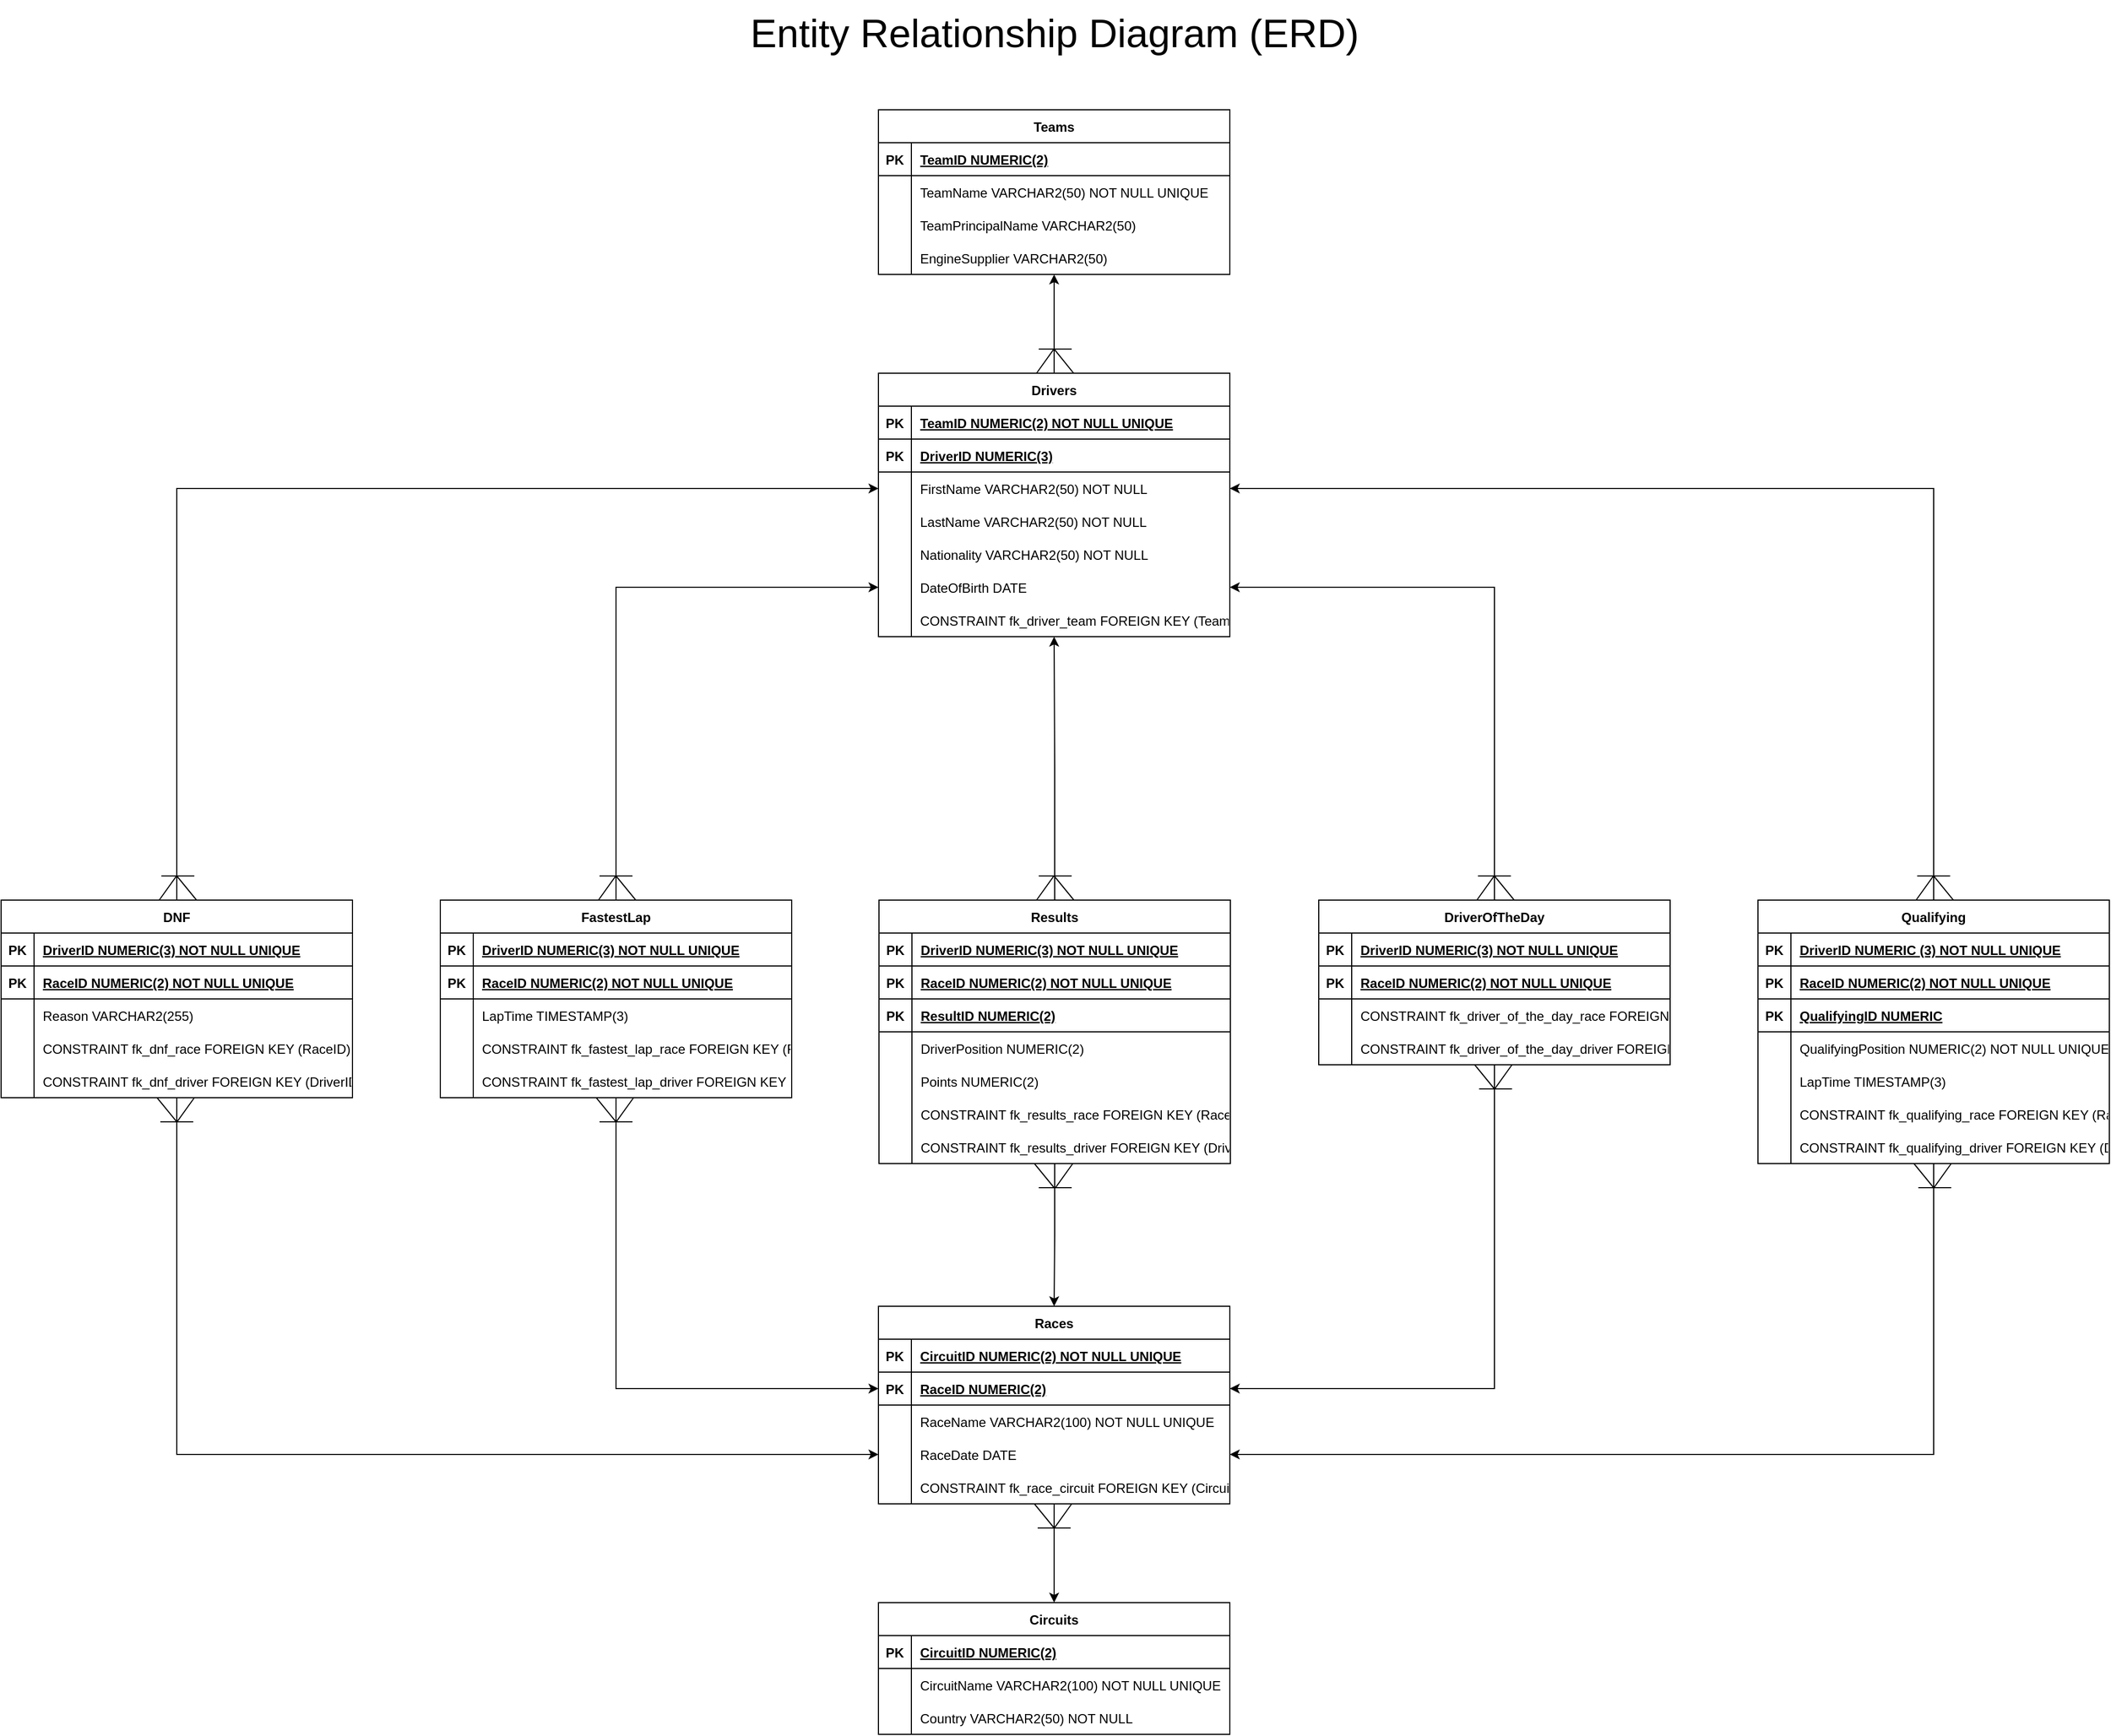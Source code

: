 <mxfile version="22.1.4" type="device">
  <diagram name="Page-1" id="FvlKCtExMt9qmdinWvCJ">
    <mxGraphModel dx="4783" dy="1136" grid="1" gridSize="10" guides="1" tooltips="1" connect="1" arrows="1" fold="1" page="1" pageScale="1" pageWidth="827" pageHeight="1169" math="0" shadow="0">
      <root>
        <mxCell id="0" />
        <mxCell id="1" parent="0" />
        <mxCell id="hxP5lsmn4srhWpY4oMvC-1" value="Teams" style="shape=table;startSize=30;container=1;collapsible=1;childLayout=tableLayout;fixedRows=1;rowLines=0;fontStyle=1;align=center;resizeLast=1;" parent="1" vertex="1">
          <mxGeometry x="-1241" y="200" width="320" height="150" as="geometry" />
        </mxCell>
        <mxCell id="hxP5lsmn4srhWpY4oMvC-2" value="" style="shape=tableRow;horizontal=0;startSize=0;swimlaneHead=0;swimlaneBody=0;fillColor=none;collapsible=0;dropTarget=0;points=[[0,0.5],[1,0.5]];portConstraint=eastwest;strokeColor=inherit;top=0;left=0;right=0;bottom=1;" parent="hxP5lsmn4srhWpY4oMvC-1" vertex="1">
          <mxGeometry y="30" width="320" height="30" as="geometry" />
        </mxCell>
        <mxCell id="hxP5lsmn4srhWpY4oMvC-3" value="PK" style="shape=partialRectangle;overflow=hidden;connectable=0;fillColor=none;strokeColor=inherit;top=0;left=0;bottom=0;right=0;fontStyle=1;" parent="hxP5lsmn4srhWpY4oMvC-2" vertex="1">
          <mxGeometry width="30" height="30" as="geometry">
            <mxRectangle width="30" height="30" as="alternateBounds" />
          </mxGeometry>
        </mxCell>
        <mxCell id="hxP5lsmn4srhWpY4oMvC-4" value="TeamID NUMERIC(2) " style="shape=partialRectangle;overflow=hidden;connectable=0;fillColor=none;align=left;strokeColor=inherit;top=0;left=0;bottom=0;right=0;spacingLeft=6;fontStyle=5;" parent="hxP5lsmn4srhWpY4oMvC-2" vertex="1">
          <mxGeometry x="30" width="290" height="30" as="geometry">
            <mxRectangle width="290" height="30" as="alternateBounds" />
          </mxGeometry>
        </mxCell>
        <mxCell id="hxP5lsmn4srhWpY4oMvC-5" value="" style="shape=tableRow;horizontal=0;startSize=0;swimlaneHead=0;swimlaneBody=0;fillColor=none;collapsible=0;dropTarget=0;points=[[0,0.5],[1,0.5]];portConstraint=eastwest;strokeColor=inherit;top=0;left=0;right=0;bottom=0;" parent="hxP5lsmn4srhWpY4oMvC-1" vertex="1">
          <mxGeometry y="60" width="320" height="30" as="geometry" />
        </mxCell>
        <mxCell id="hxP5lsmn4srhWpY4oMvC-6" value="" style="shape=partialRectangle;overflow=hidden;connectable=0;fillColor=none;strokeColor=inherit;top=0;left=0;bottom=0;right=0;" parent="hxP5lsmn4srhWpY4oMvC-5" vertex="1">
          <mxGeometry width="30" height="30" as="geometry">
            <mxRectangle width="30" height="30" as="alternateBounds" />
          </mxGeometry>
        </mxCell>
        <mxCell id="hxP5lsmn4srhWpY4oMvC-7" value="TeamName VARCHAR2(50) NOT NULL UNIQUE" style="shape=partialRectangle;overflow=hidden;connectable=0;fillColor=none;align=left;strokeColor=inherit;top=0;left=0;bottom=0;right=0;spacingLeft=6;" parent="hxP5lsmn4srhWpY4oMvC-5" vertex="1">
          <mxGeometry x="30" width="290" height="30" as="geometry">
            <mxRectangle width="290" height="30" as="alternateBounds" />
          </mxGeometry>
        </mxCell>
        <mxCell id="hxP5lsmn4srhWpY4oMvC-8" value="" style="shape=tableRow;horizontal=0;startSize=0;swimlaneHead=0;swimlaneBody=0;fillColor=none;collapsible=0;dropTarget=0;points=[[0,0.5],[1,0.5]];portConstraint=eastwest;strokeColor=inherit;top=0;left=0;right=0;bottom=0;" parent="hxP5lsmn4srhWpY4oMvC-1" vertex="1">
          <mxGeometry y="90" width="320" height="30" as="geometry" />
        </mxCell>
        <mxCell id="hxP5lsmn4srhWpY4oMvC-9" value="" style="shape=partialRectangle;overflow=hidden;connectable=0;fillColor=none;strokeColor=inherit;top=0;left=0;bottom=0;right=0;" parent="hxP5lsmn4srhWpY4oMvC-8" vertex="1">
          <mxGeometry width="30" height="30" as="geometry">
            <mxRectangle width="30" height="30" as="alternateBounds" />
          </mxGeometry>
        </mxCell>
        <mxCell id="hxP5lsmn4srhWpY4oMvC-10" value="TeamPrincipalName VARCHAR2(50)" style="shape=partialRectangle;overflow=hidden;connectable=0;fillColor=none;align=left;strokeColor=inherit;top=0;left=0;bottom=0;right=0;spacingLeft=6;" parent="hxP5lsmn4srhWpY4oMvC-8" vertex="1">
          <mxGeometry x="30" width="290" height="30" as="geometry">
            <mxRectangle width="290" height="30" as="alternateBounds" />
          </mxGeometry>
        </mxCell>
        <mxCell id="hxP5lsmn4srhWpY4oMvC-11" value="" style="shape=tableRow;horizontal=0;startSize=0;swimlaneHead=0;swimlaneBody=0;fillColor=none;collapsible=0;dropTarget=0;points=[[0,0.5],[1,0.5]];portConstraint=eastwest;strokeColor=inherit;top=0;left=0;right=0;bottom=0;" parent="hxP5lsmn4srhWpY4oMvC-1" vertex="1">
          <mxGeometry y="120" width="320" height="30" as="geometry" />
        </mxCell>
        <mxCell id="hxP5lsmn4srhWpY4oMvC-12" value="" style="shape=partialRectangle;overflow=hidden;connectable=0;fillColor=none;strokeColor=inherit;top=0;left=0;bottom=0;right=0;" parent="hxP5lsmn4srhWpY4oMvC-11" vertex="1">
          <mxGeometry width="30" height="30" as="geometry">
            <mxRectangle width="30" height="30" as="alternateBounds" />
          </mxGeometry>
        </mxCell>
        <mxCell id="hxP5lsmn4srhWpY4oMvC-13" value="EngineSupplier VARCHAR2(50)" style="shape=partialRectangle;overflow=hidden;connectable=0;fillColor=none;align=left;strokeColor=inherit;top=0;left=0;bottom=0;right=0;spacingLeft=6;" parent="hxP5lsmn4srhWpY4oMvC-11" vertex="1">
          <mxGeometry x="30" width="290" height="30" as="geometry">
            <mxRectangle width="290" height="30" as="alternateBounds" />
          </mxGeometry>
        </mxCell>
        <mxCell id="hxP5lsmn4srhWpY4oMvC-151" style="edgeStyle=orthogonalEdgeStyle;rounded=0;orthogonalLoop=1;jettySize=auto;html=1;" parent="1" source="hxP5lsmn4srhWpY4oMvC-14" target="hxP5lsmn4srhWpY4oMvC-1" edge="1">
          <mxGeometry relative="1" as="geometry" />
        </mxCell>
        <mxCell id="hxP5lsmn4srhWpY4oMvC-14" value="Drivers" style="shape=table;startSize=30;container=1;collapsible=1;childLayout=tableLayout;fixedRows=1;rowLines=0;fontStyle=1;align=center;resizeLast=1;" parent="1" vertex="1">
          <mxGeometry x="-1241" y="440" width="320" height="240" as="geometry" />
        </mxCell>
        <mxCell id="hxP5lsmn4srhWpY4oMvC-15" value="" style="shape=tableRow;horizontal=0;startSize=0;swimlaneHead=0;swimlaneBody=0;fillColor=none;collapsible=0;dropTarget=0;points=[[0,0.5],[1,0.5]];portConstraint=eastwest;strokeColor=inherit;top=0;left=0;right=0;bottom=1;" parent="hxP5lsmn4srhWpY4oMvC-14" vertex="1">
          <mxGeometry y="30" width="320" height="30" as="geometry" />
        </mxCell>
        <mxCell id="hxP5lsmn4srhWpY4oMvC-16" value="PK" style="shape=partialRectangle;overflow=hidden;connectable=0;fillColor=none;strokeColor=inherit;top=0;left=0;bottom=0;right=0;fontStyle=1;" parent="hxP5lsmn4srhWpY4oMvC-15" vertex="1">
          <mxGeometry width="30" height="30" as="geometry">
            <mxRectangle width="30" height="30" as="alternateBounds" />
          </mxGeometry>
        </mxCell>
        <mxCell id="hxP5lsmn4srhWpY4oMvC-17" value="TeamID NUMERIC(2) NOT NULL UNIQUE" style="shape=partialRectangle;overflow=hidden;connectable=0;fillColor=none;align=left;strokeColor=inherit;top=0;left=0;bottom=0;right=0;spacingLeft=6;fontStyle=5;" parent="hxP5lsmn4srhWpY4oMvC-15" vertex="1">
          <mxGeometry x="30" width="290" height="30" as="geometry">
            <mxRectangle width="290" height="30" as="alternateBounds" />
          </mxGeometry>
        </mxCell>
        <mxCell id="hxP5lsmn4srhWpY4oMvC-18" value="" style="shape=tableRow;horizontal=0;startSize=0;swimlaneHead=0;swimlaneBody=0;fillColor=none;collapsible=0;dropTarget=0;points=[[0,0.5],[1,0.5]];portConstraint=eastwest;strokeColor=inherit;top=0;left=0;right=0;bottom=1;" parent="hxP5lsmn4srhWpY4oMvC-14" vertex="1">
          <mxGeometry y="60" width="320" height="30" as="geometry" />
        </mxCell>
        <mxCell id="hxP5lsmn4srhWpY4oMvC-19" value="PK" style="shape=partialRectangle;overflow=hidden;connectable=0;fillColor=none;strokeColor=inherit;top=0;left=0;bottom=0;right=0;fontStyle=1;" parent="hxP5lsmn4srhWpY4oMvC-18" vertex="1">
          <mxGeometry width="30" height="30" as="geometry">
            <mxRectangle width="30" height="30" as="alternateBounds" />
          </mxGeometry>
        </mxCell>
        <mxCell id="hxP5lsmn4srhWpY4oMvC-20" value="DriverID NUMERIC(3) " style="shape=partialRectangle;overflow=hidden;connectable=0;fillColor=none;align=left;strokeColor=inherit;top=0;left=0;bottom=0;right=0;spacingLeft=6;fontStyle=5;" parent="hxP5lsmn4srhWpY4oMvC-18" vertex="1">
          <mxGeometry x="30" width="290" height="30" as="geometry">
            <mxRectangle width="290" height="30" as="alternateBounds" />
          </mxGeometry>
        </mxCell>
        <mxCell id="hxP5lsmn4srhWpY4oMvC-21" value="" style="shape=tableRow;horizontal=0;startSize=0;swimlaneHead=0;swimlaneBody=0;fillColor=none;collapsible=0;dropTarget=0;points=[[0,0.5],[1,0.5]];portConstraint=eastwest;strokeColor=inherit;top=0;left=0;right=0;bottom=0;" parent="hxP5lsmn4srhWpY4oMvC-14" vertex="1">
          <mxGeometry y="90" width="320" height="30" as="geometry" />
        </mxCell>
        <mxCell id="hxP5lsmn4srhWpY4oMvC-22" value="" style="shape=partialRectangle;overflow=hidden;connectable=0;fillColor=none;strokeColor=inherit;top=0;left=0;bottom=0;right=0;" parent="hxP5lsmn4srhWpY4oMvC-21" vertex="1">
          <mxGeometry width="30" height="30" as="geometry">
            <mxRectangle width="30" height="30" as="alternateBounds" />
          </mxGeometry>
        </mxCell>
        <mxCell id="hxP5lsmn4srhWpY4oMvC-23" value="FirstName VARCHAR2(50) NOT NULL" style="shape=partialRectangle;overflow=hidden;connectable=0;fillColor=none;align=left;strokeColor=inherit;top=0;left=0;bottom=0;right=0;spacingLeft=6;" parent="hxP5lsmn4srhWpY4oMvC-21" vertex="1">
          <mxGeometry x="30" width="290" height="30" as="geometry">
            <mxRectangle width="290" height="30" as="alternateBounds" />
          </mxGeometry>
        </mxCell>
        <mxCell id="hxP5lsmn4srhWpY4oMvC-24" value="" style="shape=tableRow;horizontal=0;startSize=0;swimlaneHead=0;swimlaneBody=0;fillColor=none;collapsible=0;dropTarget=0;points=[[0,0.5],[1,0.5]];portConstraint=eastwest;strokeColor=inherit;top=0;left=0;right=0;bottom=0;" parent="hxP5lsmn4srhWpY4oMvC-14" vertex="1">
          <mxGeometry y="120" width="320" height="30" as="geometry" />
        </mxCell>
        <mxCell id="hxP5lsmn4srhWpY4oMvC-25" value="" style="shape=partialRectangle;overflow=hidden;connectable=0;fillColor=none;strokeColor=inherit;top=0;left=0;bottom=0;right=0;" parent="hxP5lsmn4srhWpY4oMvC-24" vertex="1">
          <mxGeometry width="30" height="30" as="geometry">
            <mxRectangle width="30" height="30" as="alternateBounds" />
          </mxGeometry>
        </mxCell>
        <mxCell id="hxP5lsmn4srhWpY4oMvC-26" value="LastName VARCHAR2(50) NOT NULL" style="shape=partialRectangle;overflow=hidden;connectable=0;fillColor=none;align=left;strokeColor=inherit;top=0;left=0;bottom=0;right=0;spacingLeft=6;" parent="hxP5lsmn4srhWpY4oMvC-24" vertex="1">
          <mxGeometry x="30" width="290" height="30" as="geometry">
            <mxRectangle width="290" height="30" as="alternateBounds" />
          </mxGeometry>
        </mxCell>
        <mxCell id="hxP5lsmn4srhWpY4oMvC-27" value="" style="shape=tableRow;horizontal=0;startSize=0;swimlaneHead=0;swimlaneBody=0;fillColor=none;collapsible=0;dropTarget=0;points=[[0,0.5],[1,0.5]];portConstraint=eastwest;strokeColor=inherit;top=0;left=0;right=0;bottom=0;" parent="hxP5lsmn4srhWpY4oMvC-14" vertex="1">
          <mxGeometry y="150" width="320" height="30" as="geometry" />
        </mxCell>
        <mxCell id="hxP5lsmn4srhWpY4oMvC-28" value="" style="shape=partialRectangle;overflow=hidden;connectable=0;fillColor=none;strokeColor=inherit;top=0;left=0;bottom=0;right=0;" parent="hxP5lsmn4srhWpY4oMvC-27" vertex="1">
          <mxGeometry width="30" height="30" as="geometry">
            <mxRectangle width="30" height="30" as="alternateBounds" />
          </mxGeometry>
        </mxCell>
        <mxCell id="hxP5lsmn4srhWpY4oMvC-29" value="Nationality VARCHAR2(50) NOT NULL" style="shape=partialRectangle;overflow=hidden;connectable=0;fillColor=none;align=left;strokeColor=inherit;top=0;left=0;bottom=0;right=0;spacingLeft=6;" parent="hxP5lsmn4srhWpY4oMvC-27" vertex="1">
          <mxGeometry x="30" width="290" height="30" as="geometry">
            <mxRectangle width="290" height="30" as="alternateBounds" />
          </mxGeometry>
        </mxCell>
        <mxCell id="hxP5lsmn4srhWpY4oMvC-30" value="" style="shape=tableRow;horizontal=0;startSize=0;swimlaneHead=0;swimlaneBody=0;fillColor=none;collapsible=0;dropTarget=0;points=[[0,0.5],[1,0.5]];portConstraint=eastwest;strokeColor=inherit;top=0;left=0;right=0;bottom=0;" parent="hxP5lsmn4srhWpY4oMvC-14" vertex="1">
          <mxGeometry y="180" width="320" height="30" as="geometry" />
        </mxCell>
        <mxCell id="hxP5lsmn4srhWpY4oMvC-31" value="" style="shape=partialRectangle;overflow=hidden;connectable=0;fillColor=none;strokeColor=inherit;top=0;left=0;bottom=0;right=0;" parent="hxP5lsmn4srhWpY4oMvC-30" vertex="1">
          <mxGeometry width="30" height="30" as="geometry">
            <mxRectangle width="30" height="30" as="alternateBounds" />
          </mxGeometry>
        </mxCell>
        <mxCell id="hxP5lsmn4srhWpY4oMvC-32" value="DateOfBirth DATE" style="shape=partialRectangle;overflow=hidden;connectable=0;fillColor=none;align=left;strokeColor=inherit;top=0;left=0;bottom=0;right=0;spacingLeft=6;" parent="hxP5lsmn4srhWpY4oMvC-30" vertex="1">
          <mxGeometry x="30" width="290" height="30" as="geometry">
            <mxRectangle width="290" height="30" as="alternateBounds" />
          </mxGeometry>
        </mxCell>
        <mxCell id="hxP5lsmn4srhWpY4oMvC-33" value="" style="shape=tableRow;horizontal=0;startSize=0;swimlaneHead=0;swimlaneBody=0;fillColor=none;collapsible=0;dropTarget=0;points=[[0,0.5],[1,0.5]];portConstraint=eastwest;strokeColor=inherit;top=0;left=0;right=0;bottom=0;" parent="hxP5lsmn4srhWpY4oMvC-14" vertex="1">
          <mxGeometry y="210" width="320" height="30" as="geometry" />
        </mxCell>
        <mxCell id="hxP5lsmn4srhWpY4oMvC-34" value="" style="shape=partialRectangle;overflow=hidden;connectable=0;fillColor=none;strokeColor=inherit;top=0;left=0;bottom=0;right=0;" parent="hxP5lsmn4srhWpY4oMvC-33" vertex="1">
          <mxGeometry width="30" height="30" as="geometry">
            <mxRectangle width="30" height="30" as="alternateBounds" />
          </mxGeometry>
        </mxCell>
        <mxCell id="hxP5lsmn4srhWpY4oMvC-35" value="CONSTRAINT fk_driver_team FOREIGN KEY (TeamID) REFERENCES Teams(TeamID)" style="shape=partialRectangle;overflow=hidden;connectable=0;fillColor=none;align=left;strokeColor=inherit;top=0;left=0;bottom=0;right=0;spacingLeft=6;" parent="hxP5lsmn4srhWpY4oMvC-33" vertex="1">
          <mxGeometry x="30" width="290" height="30" as="geometry">
            <mxRectangle width="290" height="30" as="alternateBounds" />
          </mxGeometry>
        </mxCell>
        <mxCell id="hxP5lsmn4srhWpY4oMvC-36" value="Circuits" style="shape=table;startSize=30;container=1;collapsible=1;childLayout=tableLayout;fixedRows=1;rowLines=0;fontStyle=1;align=center;resizeLast=1;" parent="1" vertex="1">
          <mxGeometry x="-1241" y="1560" width="320" height="120" as="geometry" />
        </mxCell>
        <mxCell id="hxP5lsmn4srhWpY4oMvC-37" value="" style="shape=tableRow;horizontal=0;startSize=0;swimlaneHead=0;swimlaneBody=0;fillColor=none;collapsible=0;dropTarget=0;points=[[0,0.5],[1,0.5]];portConstraint=eastwest;strokeColor=inherit;top=0;left=0;right=0;bottom=1;" parent="hxP5lsmn4srhWpY4oMvC-36" vertex="1">
          <mxGeometry y="30" width="320" height="30" as="geometry" />
        </mxCell>
        <mxCell id="hxP5lsmn4srhWpY4oMvC-38" value="PK" style="shape=partialRectangle;overflow=hidden;connectable=0;fillColor=none;strokeColor=inherit;top=0;left=0;bottom=0;right=0;fontStyle=1;" parent="hxP5lsmn4srhWpY4oMvC-37" vertex="1">
          <mxGeometry width="30" height="30" as="geometry">
            <mxRectangle width="30" height="30" as="alternateBounds" />
          </mxGeometry>
        </mxCell>
        <mxCell id="hxP5lsmn4srhWpY4oMvC-39" value="CircuitID NUMERIC(2) " style="shape=partialRectangle;overflow=hidden;connectable=0;fillColor=none;align=left;strokeColor=inherit;top=0;left=0;bottom=0;right=0;spacingLeft=6;fontStyle=5;" parent="hxP5lsmn4srhWpY4oMvC-37" vertex="1">
          <mxGeometry x="30" width="290" height="30" as="geometry">
            <mxRectangle width="290" height="30" as="alternateBounds" />
          </mxGeometry>
        </mxCell>
        <mxCell id="hxP5lsmn4srhWpY4oMvC-40" value="" style="shape=tableRow;horizontal=0;startSize=0;swimlaneHead=0;swimlaneBody=0;fillColor=none;collapsible=0;dropTarget=0;points=[[0,0.5],[1,0.5]];portConstraint=eastwest;strokeColor=inherit;top=0;left=0;right=0;bottom=0;" parent="hxP5lsmn4srhWpY4oMvC-36" vertex="1">
          <mxGeometry y="60" width="320" height="30" as="geometry" />
        </mxCell>
        <mxCell id="hxP5lsmn4srhWpY4oMvC-41" value="" style="shape=partialRectangle;overflow=hidden;connectable=0;fillColor=none;strokeColor=inherit;top=0;left=0;bottom=0;right=0;" parent="hxP5lsmn4srhWpY4oMvC-40" vertex="1">
          <mxGeometry width="30" height="30" as="geometry">
            <mxRectangle width="30" height="30" as="alternateBounds" />
          </mxGeometry>
        </mxCell>
        <mxCell id="hxP5lsmn4srhWpY4oMvC-42" value="CircuitName VARCHAR2(100) NOT NULL UNIQUE" style="shape=partialRectangle;overflow=hidden;connectable=0;fillColor=none;align=left;strokeColor=inherit;top=0;left=0;bottom=0;right=0;spacingLeft=6;" parent="hxP5lsmn4srhWpY4oMvC-40" vertex="1">
          <mxGeometry x="30" width="290" height="30" as="geometry">
            <mxRectangle width="290" height="30" as="alternateBounds" />
          </mxGeometry>
        </mxCell>
        <mxCell id="hxP5lsmn4srhWpY4oMvC-43" value="" style="shape=tableRow;horizontal=0;startSize=0;swimlaneHead=0;swimlaneBody=0;fillColor=none;collapsible=0;dropTarget=0;points=[[0,0.5],[1,0.5]];portConstraint=eastwest;strokeColor=inherit;top=0;left=0;right=0;bottom=0;" parent="hxP5lsmn4srhWpY4oMvC-36" vertex="1">
          <mxGeometry y="90" width="320" height="30" as="geometry" />
        </mxCell>
        <mxCell id="hxP5lsmn4srhWpY4oMvC-44" value="" style="shape=partialRectangle;overflow=hidden;connectable=0;fillColor=none;strokeColor=inherit;top=0;left=0;bottom=0;right=0;" parent="hxP5lsmn4srhWpY4oMvC-43" vertex="1">
          <mxGeometry width="30" height="30" as="geometry">
            <mxRectangle width="30" height="30" as="alternateBounds" />
          </mxGeometry>
        </mxCell>
        <mxCell id="hxP5lsmn4srhWpY4oMvC-45" value="Country VARCHAR2(50) NOT NULL" style="shape=partialRectangle;overflow=hidden;connectable=0;fillColor=none;align=left;strokeColor=inherit;top=0;left=0;bottom=0;right=0;spacingLeft=6;" parent="hxP5lsmn4srhWpY4oMvC-43" vertex="1">
          <mxGeometry x="30" width="290" height="30" as="geometry">
            <mxRectangle width="290" height="30" as="alternateBounds" />
          </mxGeometry>
        </mxCell>
        <mxCell id="hxP5lsmn4srhWpY4oMvC-183" style="edgeStyle=orthogonalEdgeStyle;rounded=0;orthogonalLoop=1;jettySize=auto;html=1;entryX=0.5;entryY=0;entryDx=0;entryDy=0;" parent="1" source="hxP5lsmn4srhWpY4oMvC-46" target="hxP5lsmn4srhWpY4oMvC-36" edge="1">
          <mxGeometry relative="1" as="geometry" />
        </mxCell>
        <mxCell id="hxP5lsmn4srhWpY4oMvC-46" value="Races" style="shape=table;startSize=30;container=1;collapsible=1;childLayout=tableLayout;fixedRows=1;rowLines=0;fontStyle=1;align=center;resizeLast=1;" parent="1" vertex="1">
          <mxGeometry x="-1241" y="1290" width="320" height="180" as="geometry" />
        </mxCell>
        <mxCell id="hxP5lsmn4srhWpY4oMvC-47" value="" style="shape=tableRow;horizontal=0;startSize=0;swimlaneHead=0;swimlaneBody=0;fillColor=none;collapsible=0;dropTarget=0;points=[[0,0.5],[1,0.5]];portConstraint=eastwest;strokeColor=inherit;top=0;left=0;right=0;bottom=1;" parent="hxP5lsmn4srhWpY4oMvC-46" vertex="1">
          <mxGeometry y="30" width="320" height="30" as="geometry" />
        </mxCell>
        <mxCell id="hxP5lsmn4srhWpY4oMvC-48" value="PK" style="shape=partialRectangle;overflow=hidden;connectable=0;fillColor=none;strokeColor=inherit;top=0;left=0;bottom=0;right=0;fontStyle=1;" parent="hxP5lsmn4srhWpY4oMvC-47" vertex="1">
          <mxGeometry width="30" height="30" as="geometry">
            <mxRectangle width="30" height="30" as="alternateBounds" />
          </mxGeometry>
        </mxCell>
        <mxCell id="hxP5lsmn4srhWpY4oMvC-49" value="CircuitID NUMERIC(2) NOT NULL UNIQUE" style="shape=partialRectangle;overflow=hidden;connectable=0;fillColor=none;align=left;strokeColor=inherit;top=0;left=0;bottom=0;right=0;spacingLeft=6;fontStyle=5;" parent="hxP5lsmn4srhWpY4oMvC-47" vertex="1">
          <mxGeometry x="30" width="290" height="30" as="geometry">
            <mxRectangle width="290" height="30" as="alternateBounds" />
          </mxGeometry>
        </mxCell>
        <mxCell id="hxP5lsmn4srhWpY4oMvC-50" value="" style="shape=tableRow;horizontal=0;startSize=0;swimlaneHead=0;swimlaneBody=0;fillColor=none;collapsible=0;dropTarget=0;points=[[0,0.5],[1,0.5]];portConstraint=eastwest;strokeColor=inherit;top=0;left=0;right=0;bottom=1;" parent="hxP5lsmn4srhWpY4oMvC-46" vertex="1">
          <mxGeometry y="60" width="320" height="30" as="geometry" />
        </mxCell>
        <mxCell id="hxP5lsmn4srhWpY4oMvC-51" value="PK" style="shape=partialRectangle;overflow=hidden;connectable=0;fillColor=none;strokeColor=inherit;top=0;left=0;bottom=0;right=0;fontStyle=1;" parent="hxP5lsmn4srhWpY4oMvC-50" vertex="1">
          <mxGeometry width="30" height="30" as="geometry">
            <mxRectangle width="30" height="30" as="alternateBounds" />
          </mxGeometry>
        </mxCell>
        <mxCell id="hxP5lsmn4srhWpY4oMvC-52" value="RaceID NUMERIC(2) " style="shape=partialRectangle;overflow=hidden;connectable=0;fillColor=none;align=left;strokeColor=inherit;top=0;left=0;bottom=0;right=0;spacingLeft=6;fontStyle=5;" parent="hxP5lsmn4srhWpY4oMvC-50" vertex="1">
          <mxGeometry x="30" width="290" height="30" as="geometry">
            <mxRectangle width="290" height="30" as="alternateBounds" />
          </mxGeometry>
        </mxCell>
        <mxCell id="hxP5lsmn4srhWpY4oMvC-53" value="" style="shape=tableRow;horizontal=0;startSize=0;swimlaneHead=0;swimlaneBody=0;fillColor=none;collapsible=0;dropTarget=0;points=[[0,0.5],[1,0.5]];portConstraint=eastwest;strokeColor=inherit;top=0;left=0;right=0;bottom=0;" parent="hxP5lsmn4srhWpY4oMvC-46" vertex="1">
          <mxGeometry y="90" width="320" height="30" as="geometry" />
        </mxCell>
        <mxCell id="hxP5lsmn4srhWpY4oMvC-54" value="" style="shape=partialRectangle;overflow=hidden;connectable=0;fillColor=none;strokeColor=inherit;top=0;left=0;bottom=0;right=0;" parent="hxP5lsmn4srhWpY4oMvC-53" vertex="1">
          <mxGeometry width="30" height="30" as="geometry">
            <mxRectangle width="30" height="30" as="alternateBounds" />
          </mxGeometry>
        </mxCell>
        <mxCell id="hxP5lsmn4srhWpY4oMvC-55" value="RaceName VARCHAR2(100) NOT NULL UNIQUE" style="shape=partialRectangle;overflow=hidden;connectable=0;fillColor=none;align=left;strokeColor=inherit;top=0;left=0;bottom=0;right=0;spacingLeft=6;" parent="hxP5lsmn4srhWpY4oMvC-53" vertex="1">
          <mxGeometry x="30" width="290" height="30" as="geometry">
            <mxRectangle width="290" height="30" as="alternateBounds" />
          </mxGeometry>
        </mxCell>
        <mxCell id="hxP5lsmn4srhWpY4oMvC-56" value="" style="shape=tableRow;horizontal=0;startSize=0;swimlaneHead=0;swimlaneBody=0;fillColor=none;collapsible=0;dropTarget=0;points=[[0,0.5],[1,0.5]];portConstraint=eastwest;strokeColor=inherit;top=0;left=0;right=0;bottom=0;" parent="hxP5lsmn4srhWpY4oMvC-46" vertex="1">
          <mxGeometry y="120" width="320" height="30" as="geometry" />
        </mxCell>
        <mxCell id="hxP5lsmn4srhWpY4oMvC-57" value="" style="shape=partialRectangle;overflow=hidden;connectable=0;fillColor=none;strokeColor=inherit;top=0;left=0;bottom=0;right=0;" parent="hxP5lsmn4srhWpY4oMvC-56" vertex="1">
          <mxGeometry width="30" height="30" as="geometry">
            <mxRectangle width="30" height="30" as="alternateBounds" />
          </mxGeometry>
        </mxCell>
        <mxCell id="hxP5lsmn4srhWpY4oMvC-58" value="RaceDate DATE" style="shape=partialRectangle;overflow=hidden;connectable=0;fillColor=none;align=left;strokeColor=inherit;top=0;left=0;bottom=0;right=0;spacingLeft=6;" parent="hxP5lsmn4srhWpY4oMvC-56" vertex="1">
          <mxGeometry x="30" width="290" height="30" as="geometry">
            <mxRectangle width="290" height="30" as="alternateBounds" />
          </mxGeometry>
        </mxCell>
        <mxCell id="hxP5lsmn4srhWpY4oMvC-59" value="" style="shape=tableRow;horizontal=0;startSize=0;swimlaneHead=0;swimlaneBody=0;fillColor=none;collapsible=0;dropTarget=0;points=[[0,0.5],[1,0.5]];portConstraint=eastwest;strokeColor=inherit;top=0;left=0;right=0;bottom=0;" parent="hxP5lsmn4srhWpY4oMvC-46" vertex="1">
          <mxGeometry y="150" width="320" height="30" as="geometry" />
        </mxCell>
        <mxCell id="hxP5lsmn4srhWpY4oMvC-60" value="" style="shape=partialRectangle;overflow=hidden;connectable=0;fillColor=none;strokeColor=inherit;top=0;left=0;bottom=0;right=0;" parent="hxP5lsmn4srhWpY4oMvC-59" vertex="1">
          <mxGeometry width="30" height="30" as="geometry">
            <mxRectangle width="30" height="30" as="alternateBounds" />
          </mxGeometry>
        </mxCell>
        <mxCell id="hxP5lsmn4srhWpY4oMvC-61" value="CONSTRAINT fk_race_circuit FOREIGN KEY (CircuitID) REFERENCES Circuits(CircuitID)" style="shape=partialRectangle;overflow=hidden;connectable=0;fillColor=none;align=left;strokeColor=inherit;top=0;left=0;bottom=0;right=0;spacingLeft=6;" parent="hxP5lsmn4srhWpY4oMvC-59" vertex="1">
          <mxGeometry x="30" width="290" height="30" as="geometry">
            <mxRectangle width="290" height="30" as="alternateBounds" />
          </mxGeometry>
        </mxCell>
        <mxCell id="hxP5lsmn4srhWpY4oMvC-156" style="edgeStyle=orthogonalEdgeStyle;rounded=0;orthogonalLoop=1;jettySize=auto;html=1;" parent="1" source="hxP5lsmn4srhWpY4oMvC-62" target="hxP5lsmn4srhWpY4oMvC-14" edge="1">
          <mxGeometry relative="1" as="geometry" />
        </mxCell>
        <mxCell id="hxP5lsmn4srhWpY4oMvC-180" style="edgeStyle=orthogonalEdgeStyle;rounded=0;orthogonalLoop=1;jettySize=auto;html=1;entryX=0.5;entryY=0;entryDx=0;entryDy=0;" parent="1" source="hxP5lsmn4srhWpY4oMvC-62" target="hxP5lsmn4srhWpY4oMvC-46" edge="1">
          <mxGeometry relative="1" as="geometry" />
        </mxCell>
        <mxCell id="hxP5lsmn4srhWpY4oMvC-62" value="Results" style="shape=table;startSize=30;container=1;collapsible=1;childLayout=tableLayout;fixedRows=1;rowLines=0;fontStyle=1;align=center;resizeLast=1;" parent="1" vertex="1">
          <mxGeometry x="-1240.5" y="920" width="320" height="240" as="geometry" />
        </mxCell>
        <mxCell id="hxP5lsmn4srhWpY4oMvC-63" value="" style="shape=tableRow;horizontal=0;startSize=0;swimlaneHead=0;swimlaneBody=0;fillColor=none;collapsible=0;dropTarget=0;points=[[0,0.5],[1,0.5]];portConstraint=eastwest;strokeColor=inherit;top=0;left=0;right=0;bottom=1;" parent="hxP5lsmn4srhWpY4oMvC-62" vertex="1">
          <mxGeometry y="30" width="320" height="30" as="geometry" />
        </mxCell>
        <mxCell id="hxP5lsmn4srhWpY4oMvC-64" value="PK" style="shape=partialRectangle;overflow=hidden;connectable=0;fillColor=none;strokeColor=inherit;top=0;left=0;bottom=0;right=0;fontStyle=1;" parent="hxP5lsmn4srhWpY4oMvC-63" vertex="1">
          <mxGeometry width="30" height="30" as="geometry">
            <mxRectangle width="30" height="30" as="alternateBounds" />
          </mxGeometry>
        </mxCell>
        <mxCell id="hxP5lsmn4srhWpY4oMvC-65" value="DriverID NUMERIC(3) NOT NULL UNIQUE" style="shape=partialRectangle;overflow=hidden;connectable=0;fillColor=none;align=left;strokeColor=inherit;top=0;left=0;bottom=0;right=0;spacingLeft=6;fontStyle=5;" parent="hxP5lsmn4srhWpY4oMvC-63" vertex="1">
          <mxGeometry x="30" width="290" height="30" as="geometry">
            <mxRectangle width="290" height="30" as="alternateBounds" />
          </mxGeometry>
        </mxCell>
        <mxCell id="hxP5lsmn4srhWpY4oMvC-66" value="" style="shape=tableRow;horizontal=0;startSize=0;swimlaneHead=0;swimlaneBody=0;fillColor=none;collapsible=0;dropTarget=0;points=[[0,0.5],[1,0.5]];portConstraint=eastwest;strokeColor=inherit;top=0;left=0;right=0;bottom=1;" parent="hxP5lsmn4srhWpY4oMvC-62" vertex="1">
          <mxGeometry y="60" width="320" height="30" as="geometry" />
        </mxCell>
        <mxCell id="hxP5lsmn4srhWpY4oMvC-67" value="PK" style="shape=partialRectangle;overflow=hidden;connectable=0;fillColor=none;strokeColor=inherit;top=0;left=0;bottom=0;right=0;fontStyle=1;" parent="hxP5lsmn4srhWpY4oMvC-66" vertex="1">
          <mxGeometry width="30" height="30" as="geometry">
            <mxRectangle width="30" height="30" as="alternateBounds" />
          </mxGeometry>
        </mxCell>
        <mxCell id="hxP5lsmn4srhWpY4oMvC-68" value="RaceID NUMERIC(2) NOT NULL UNIQUE" style="shape=partialRectangle;overflow=hidden;connectable=0;fillColor=none;align=left;strokeColor=inherit;top=0;left=0;bottom=0;right=0;spacingLeft=6;fontStyle=5;" parent="hxP5lsmn4srhWpY4oMvC-66" vertex="1">
          <mxGeometry x="30" width="290" height="30" as="geometry">
            <mxRectangle width="290" height="30" as="alternateBounds" />
          </mxGeometry>
        </mxCell>
        <mxCell id="hxP5lsmn4srhWpY4oMvC-69" value="" style="shape=tableRow;horizontal=0;startSize=0;swimlaneHead=0;swimlaneBody=0;fillColor=none;collapsible=0;dropTarget=0;points=[[0,0.5],[1,0.5]];portConstraint=eastwest;strokeColor=inherit;top=0;left=0;right=0;bottom=1;" parent="hxP5lsmn4srhWpY4oMvC-62" vertex="1">
          <mxGeometry y="90" width="320" height="30" as="geometry" />
        </mxCell>
        <mxCell id="hxP5lsmn4srhWpY4oMvC-70" value="PK" style="shape=partialRectangle;overflow=hidden;connectable=0;fillColor=none;strokeColor=inherit;top=0;left=0;bottom=0;right=0;fontStyle=1;" parent="hxP5lsmn4srhWpY4oMvC-69" vertex="1">
          <mxGeometry width="30" height="30" as="geometry">
            <mxRectangle width="30" height="30" as="alternateBounds" />
          </mxGeometry>
        </mxCell>
        <mxCell id="hxP5lsmn4srhWpY4oMvC-71" value="ResultID NUMERIC(2) " style="shape=partialRectangle;overflow=hidden;connectable=0;fillColor=none;align=left;strokeColor=inherit;top=0;left=0;bottom=0;right=0;spacingLeft=6;fontStyle=5;" parent="hxP5lsmn4srhWpY4oMvC-69" vertex="1">
          <mxGeometry x="30" width="290" height="30" as="geometry">
            <mxRectangle width="290" height="30" as="alternateBounds" />
          </mxGeometry>
        </mxCell>
        <mxCell id="hxP5lsmn4srhWpY4oMvC-72" value="" style="shape=tableRow;horizontal=0;startSize=0;swimlaneHead=0;swimlaneBody=0;fillColor=none;collapsible=0;dropTarget=0;points=[[0,0.5],[1,0.5]];portConstraint=eastwest;strokeColor=inherit;top=0;left=0;right=0;bottom=0;" parent="hxP5lsmn4srhWpY4oMvC-62" vertex="1">
          <mxGeometry y="120" width="320" height="30" as="geometry" />
        </mxCell>
        <mxCell id="hxP5lsmn4srhWpY4oMvC-73" value="" style="shape=partialRectangle;overflow=hidden;connectable=0;fillColor=none;strokeColor=inherit;top=0;left=0;bottom=0;right=0;" parent="hxP5lsmn4srhWpY4oMvC-72" vertex="1">
          <mxGeometry width="30" height="30" as="geometry">
            <mxRectangle width="30" height="30" as="alternateBounds" />
          </mxGeometry>
        </mxCell>
        <mxCell id="hxP5lsmn4srhWpY4oMvC-74" value="DriverPosition NUMERIC(2)" style="shape=partialRectangle;overflow=hidden;connectable=0;fillColor=none;align=left;strokeColor=inherit;top=0;left=0;bottom=0;right=0;spacingLeft=6;" parent="hxP5lsmn4srhWpY4oMvC-72" vertex="1">
          <mxGeometry x="30" width="290" height="30" as="geometry">
            <mxRectangle width="290" height="30" as="alternateBounds" />
          </mxGeometry>
        </mxCell>
        <mxCell id="hxP5lsmn4srhWpY4oMvC-75" value="" style="shape=tableRow;horizontal=0;startSize=0;swimlaneHead=0;swimlaneBody=0;fillColor=none;collapsible=0;dropTarget=0;points=[[0,0.5],[1,0.5]];portConstraint=eastwest;strokeColor=inherit;top=0;left=0;right=0;bottom=0;" parent="hxP5lsmn4srhWpY4oMvC-62" vertex="1">
          <mxGeometry y="150" width="320" height="30" as="geometry" />
        </mxCell>
        <mxCell id="hxP5lsmn4srhWpY4oMvC-76" value="" style="shape=partialRectangle;overflow=hidden;connectable=0;fillColor=none;strokeColor=inherit;top=0;left=0;bottom=0;right=0;" parent="hxP5lsmn4srhWpY4oMvC-75" vertex="1">
          <mxGeometry width="30" height="30" as="geometry">
            <mxRectangle width="30" height="30" as="alternateBounds" />
          </mxGeometry>
        </mxCell>
        <mxCell id="hxP5lsmn4srhWpY4oMvC-77" value="Points NUMERIC(2)" style="shape=partialRectangle;overflow=hidden;connectable=0;fillColor=none;align=left;strokeColor=inherit;top=0;left=0;bottom=0;right=0;spacingLeft=6;" parent="hxP5lsmn4srhWpY4oMvC-75" vertex="1">
          <mxGeometry x="30" width="290" height="30" as="geometry">
            <mxRectangle width="290" height="30" as="alternateBounds" />
          </mxGeometry>
        </mxCell>
        <mxCell id="hxP5lsmn4srhWpY4oMvC-78" value="" style="shape=tableRow;horizontal=0;startSize=0;swimlaneHead=0;swimlaneBody=0;fillColor=none;collapsible=0;dropTarget=0;points=[[0,0.5],[1,0.5]];portConstraint=eastwest;strokeColor=inherit;top=0;left=0;right=0;bottom=0;" parent="hxP5lsmn4srhWpY4oMvC-62" vertex="1">
          <mxGeometry y="180" width="320" height="30" as="geometry" />
        </mxCell>
        <mxCell id="hxP5lsmn4srhWpY4oMvC-79" value="" style="shape=partialRectangle;overflow=hidden;connectable=0;fillColor=none;strokeColor=inherit;top=0;left=0;bottom=0;right=0;" parent="hxP5lsmn4srhWpY4oMvC-78" vertex="1">
          <mxGeometry width="30" height="30" as="geometry">
            <mxRectangle width="30" height="30" as="alternateBounds" />
          </mxGeometry>
        </mxCell>
        <mxCell id="hxP5lsmn4srhWpY4oMvC-80" value="CONSTRAINT fk_results_race FOREIGN KEY (RaceID) REFERENCES Races(RaceID)" style="shape=partialRectangle;overflow=hidden;connectable=0;fillColor=none;align=left;strokeColor=inherit;top=0;left=0;bottom=0;right=0;spacingLeft=6;" parent="hxP5lsmn4srhWpY4oMvC-78" vertex="1">
          <mxGeometry x="30" width="290" height="30" as="geometry">
            <mxRectangle width="290" height="30" as="alternateBounds" />
          </mxGeometry>
        </mxCell>
        <mxCell id="hxP5lsmn4srhWpY4oMvC-81" value="" style="shape=tableRow;horizontal=0;startSize=0;swimlaneHead=0;swimlaneBody=0;fillColor=none;collapsible=0;dropTarget=0;points=[[0,0.5],[1,0.5]];portConstraint=eastwest;strokeColor=inherit;top=0;left=0;right=0;bottom=0;" parent="hxP5lsmn4srhWpY4oMvC-62" vertex="1">
          <mxGeometry y="210" width="320" height="30" as="geometry" />
        </mxCell>
        <mxCell id="hxP5lsmn4srhWpY4oMvC-82" value="" style="shape=partialRectangle;overflow=hidden;connectable=0;fillColor=none;strokeColor=inherit;top=0;left=0;bottom=0;right=0;" parent="hxP5lsmn4srhWpY4oMvC-81" vertex="1">
          <mxGeometry width="30" height="30" as="geometry">
            <mxRectangle width="30" height="30" as="alternateBounds" />
          </mxGeometry>
        </mxCell>
        <mxCell id="hxP5lsmn4srhWpY4oMvC-83" value="CONSTRAINT fk_results_driver FOREIGN KEY (DriverID) REFERENCES Drivers(DriverID)" style="shape=partialRectangle;overflow=hidden;connectable=0;fillColor=none;align=left;strokeColor=inherit;top=0;left=0;bottom=0;right=0;spacingLeft=6;" parent="hxP5lsmn4srhWpY4oMvC-81" vertex="1">
          <mxGeometry x="30" width="290" height="30" as="geometry">
            <mxRectangle width="290" height="30" as="alternateBounds" />
          </mxGeometry>
        </mxCell>
        <mxCell id="hxP5lsmn4srhWpY4oMvC-187" style="edgeStyle=orthogonalEdgeStyle;rounded=0;orthogonalLoop=1;jettySize=auto;html=1;entryX=1;entryY=0.5;entryDx=0;entryDy=0;" parent="1" source="hxP5lsmn4srhWpY4oMvC-84" target="hxP5lsmn4srhWpY4oMvC-50" edge="1">
          <mxGeometry relative="1" as="geometry" />
        </mxCell>
        <mxCell id="hxP5lsmn4srhWpY4oMvC-189" style="edgeStyle=orthogonalEdgeStyle;rounded=0;orthogonalLoop=1;jettySize=auto;html=1;entryX=1;entryY=0.5;entryDx=0;entryDy=0;" parent="1" source="hxP5lsmn4srhWpY4oMvC-84" target="hxP5lsmn4srhWpY4oMvC-30" edge="1">
          <mxGeometry relative="1" as="geometry" />
        </mxCell>
        <mxCell id="hxP5lsmn4srhWpY4oMvC-84" value="DriverOfTheDay" style="shape=table;startSize=30;container=1;collapsible=1;childLayout=tableLayout;fixedRows=1;rowLines=0;fontStyle=1;align=center;resizeLast=1;" parent="1" vertex="1">
          <mxGeometry x="-840" y="920" width="320" height="150" as="geometry" />
        </mxCell>
        <mxCell id="hxP5lsmn4srhWpY4oMvC-85" value="" style="shape=tableRow;horizontal=0;startSize=0;swimlaneHead=0;swimlaneBody=0;fillColor=none;collapsible=0;dropTarget=0;points=[[0,0.5],[1,0.5]];portConstraint=eastwest;strokeColor=inherit;top=0;left=0;right=0;bottom=1;" parent="hxP5lsmn4srhWpY4oMvC-84" vertex="1">
          <mxGeometry y="30" width="320" height="30" as="geometry" />
        </mxCell>
        <mxCell id="hxP5lsmn4srhWpY4oMvC-86" value="PK" style="shape=partialRectangle;overflow=hidden;connectable=0;fillColor=none;strokeColor=inherit;top=0;left=0;bottom=0;right=0;fontStyle=1;" parent="hxP5lsmn4srhWpY4oMvC-85" vertex="1">
          <mxGeometry width="30" height="30" as="geometry">
            <mxRectangle width="30" height="30" as="alternateBounds" />
          </mxGeometry>
        </mxCell>
        <mxCell id="hxP5lsmn4srhWpY4oMvC-87" value="DriverID NUMERIC(3) NOT NULL UNIQUE" style="shape=partialRectangle;overflow=hidden;connectable=0;fillColor=none;align=left;strokeColor=inherit;top=0;left=0;bottom=0;right=0;spacingLeft=6;fontStyle=5;" parent="hxP5lsmn4srhWpY4oMvC-85" vertex="1">
          <mxGeometry x="30" width="290" height="30" as="geometry">
            <mxRectangle width="290" height="30" as="alternateBounds" />
          </mxGeometry>
        </mxCell>
        <mxCell id="hxP5lsmn4srhWpY4oMvC-88" value="" style="shape=tableRow;horizontal=0;startSize=0;swimlaneHead=0;swimlaneBody=0;fillColor=none;collapsible=0;dropTarget=0;points=[[0,0.5],[1,0.5]];portConstraint=eastwest;strokeColor=inherit;top=0;left=0;right=0;bottom=1;" parent="hxP5lsmn4srhWpY4oMvC-84" vertex="1">
          <mxGeometry y="60" width="320" height="30" as="geometry" />
        </mxCell>
        <mxCell id="hxP5lsmn4srhWpY4oMvC-89" value="PK" style="shape=partialRectangle;overflow=hidden;connectable=0;fillColor=none;strokeColor=inherit;top=0;left=0;bottom=0;right=0;fontStyle=1;" parent="hxP5lsmn4srhWpY4oMvC-88" vertex="1">
          <mxGeometry width="30" height="30" as="geometry">
            <mxRectangle width="30" height="30" as="alternateBounds" />
          </mxGeometry>
        </mxCell>
        <mxCell id="hxP5lsmn4srhWpY4oMvC-90" value="RaceID NUMERIC(2) NOT NULL UNIQUE" style="shape=partialRectangle;overflow=hidden;connectable=0;fillColor=none;align=left;strokeColor=inherit;top=0;left=0;bottom=0;right=0;spacingLeft=6;fontStyle=5;" parent="hxP5lsmn4srhWpY4oMvC-88" vertex="1">
          <mxGeometry x="30" width="290" height="30" as="geometry">
            <mxRectangle width="290" height="30" as="alternateBounds" />
          </mxGeometry>
        </mxCell>
        <mxCell id="hxP5lsmn4srhWpY4oMvC-91" value="" style="shape=tableRow;horizontal=0;startSize=0;swimlaneHead=0;swimlaneBody=0;fillColor=none;collapsible=0;dropTarget=0;points=[[0,0.5],[1,0.5]];portConstraint=eastwest;strokeColor=inherit;top=0;left=0;right=0;bottom=0;" parent="hxP5lsmn4srhWpY4oMvC-84" vertex="1">
          <mxGeometry y="90" width="320" height="30" as="geometry" />
        </mxCell>
        <mxCell id="hxP5lsmn4srhWpY4oMvC-92" value="" style="shape=partialRectangle;overflow=hidden;connectable=0;fillColor=none;strokeColor=inherit;top=0;left=0;bottom=0;right=0;" parent="hxP5lsmn4srhWpY4oMvC-91" vertex="1">
          <mxGeometry width="30" height="30" as="geometry">
            <mxRectangle width="30" height="30" as="alternateBounds" />
          </mxGeometry>
        </mxCell>
        <mxCell id="hxP5lsmn4srhWpY4oMvC-93" value="CONSTRAINT fk_driver_of_the_day_race FOREIGN KEY (RaceID) REFERENCES Races(RaceID)" style="shape=partialRectangle;overflow=hidden;connectable=0;fillColor=none;align=left;strokeColor=inherit;top=0;left=0;bottom=0;right=0;spacingLeft=6;" parent="hxP5lsmn4srhWpY4oMvC-91" vertex="1">
          <mxGeometry x="30" width="290" height="30" as="geometry">
            <mxRectangle width="290" height="30" as="alternateBounds" />
          </mxGeometry>
        </mxCell>
        <mxCell id="hxP5lsmn4srhWpY4oMvC-94" value="" style="shape=tableRow;horizontal=0;startSize=0;swimlaneHead=0;swimlaneBody=0;fillColor=none;collapsible=0;dropTarget=0;points=[[0,0.5],[1,0.5]];portConstraint=eastwest;strokeColor=inherit;top=0;left=0;right=0;bottom=0;" parent="hxP5lsmn4srhWpY4oMvC-84" vertex="1">
          <mxGeometry y="120" width="320" height="30" as="geometry" />
        </mxCell>
        <mxCell id="hxP5lsmn4srhWpY4oMvC-95" value="" style="shape=partialRectangle;overflow=hidden;connectable=0;fillColor=none;strokeColor=inherit;top=0;left=0;bottom=0;right=0;" parent="hxP5lsmn4srhWpY4oMvC-94" vertex="1">
          <mxGeometry width="30" height="30" as="geometry">
            <mxRectangle width="30" height="30" as="alternateBounds" />
          </mxGeometry>
        </mxCell>
        <mxCell id="hxP5lsmn4srhWpY4oMvC-96" value="CONSTRAINT fk_driver_of_the_day_driver FOREIGN KEY (DriverID) REFERENCES Drivers(DriverID)" style="shape=partialRectangle;overflow=hidden;connectable=0;fillColor=none;align=left;strokeColor=inherit;top=0;left=0;bottom=0;right=0;spacingLeft=6;" parent="hxP5lsmn4srhWpY4oMvC-94" vertex="1">
          <mxGeometry x="30" width="290" height="30" as="geometry">
            <mxRectangle width="290" height="30" as="alternateBounds" />
          </mxGeometry>
        </mxCell>
        <mxCell id="hxP5lsmn4srhWpY4oMvC-186" style="edgeStyle=orthogonalEdgeStyle;rounded=0;orthogonalLoop=1;jettySize=auto;html=1;entryX=0;entryY=0.5;entryDx=0;entryDy=0;" parent="1" source="hxP5lsmn4srhWpY4oMvC-97" target="hxP5lsmn4srhWpY4oMvC-50" edge="1">
          <mxGeometry relative="1" as="geometry" />
        </mxCell>
        <mxCell id="hxP5lsmn4srhWpY4oMvC-188" style="edgeStyle=orthogonalEdgeStyle;rounded=0;orthogonalLoop=1;jettySize=auto;html=1;entryX=0;entryY=0.5;entryDx=0;entryDy=0;" parent="1" source="hxP5lsmn4srhWpY4oMvC-97" target="hxP5lsmn4srhWpY4oMvC-30" edge="1">
          <mxGeometry relative="1" as="geometry" />
        </mxCell>
        <mxCell id="hxP5lsmn4srhWpY4oMvC-97" value="FastestLap" style="shape=table;startSize=30;container=1;collapsible=1;childLayout=tableLayout;fixedRows=1;rowLines=0;fontStyle=1;align=center;resizeLast=1;" parent="1" vertex="1">
          <mxGeometry x="-1640" y="920" width="320" height="180" as="geometry" />
        </mxCell>
        <mxCell id="hxP5lsmn4srhWpY4oMvC-98" value="" style="shape=tableRow;horizontal=0;startSize=0;swimlaneHead=0;swimlaneBody=0;fillColor=none;collapsible=0;dropTarget=0;points=[[0,0.5],[1,0.5]];portConstraint=eastwest;strokeColor=inherit;top=0;left=0;right=0;bottom=1;" parent="hxP5lsmn4srhWpY4oMvC-97" vertex="1">
          <mxGeometry y="30" width="320" height="30" as="geometry" />
        </mxCell>
        <mxCell id="hxP5lsmn4srhWpY4oMvC-99" value="PK" style="shape=partialRectangle;overflow=hidden;connectable=0;fillColor=none;strokeColor=inherit;top=0;left=0;bottom=0;right=0;fontStyle=1;" parent="hxP5lsmn4srhWpY4oMvC-98" vertex="1">
          <mxGeometry width="30" height="30" as="geometry">
            <mxRectangle width="30" height="30" as="alternateBounds" />
          </mxGeometry>
        </mxCell>
        <mxCell id="hxP5lsmn4srhWpY4oMvC-100" value="DriverID NUMERIC(3) NOT NULL UNIQUE" style="shape=partialRectangle;overflow=hidden;connectable=0;fillColor=none;align=left;strokeColor=inherit;top=0;left=0;bottom=0;right=0;spacingLeft=6;fontStyle=5;" parent="hxP5lsmn4srhWpY4oMvC-98" vertex="1">
          <mxGeometry x="30" width="290" height="30" as="geometry">
            <mxRectangle width="290" height="30" as="alternateBounds" />
          </mxGeometry>
        </mxCell>
        <mxCell id="hxP5lsmn4srhWpY4oMvC-101" value="" style="shape=tableRow;horizontal=0;startSize=0;swimlaneHead=0;swimlaneBody=0;fillColor=none;collapsible=0;dropTarget=0;points=[[0,0.5],[1,0.5]];portConstraint=eastwest;strokeColor=inherit;top=0;left=0;right=0;bottom=1;" parent="hxP5lsmn4srhWpY4oMvC-97" vertex="1">
          <mxGeometry y="60" width="320" height="30" as="geometry" />
        </mxCell>
        <mxCell id="hxP5lsmn4srhWpY4oMvC-102" value="PK" style="shape=partialRectangle;overflow=hidden;connectable=0;fillColor=none;strokeColor=inherit;top=0;left=0;bottom=0;right=0;fontStyle=1;" parent="hxP5lsmn4srhWpY4oMvC-101" vertex="1">
          <mxGeometry width="30" height="30" as="geometry">
            <mxRectangle width="30" height="30" as="alternateBounds" />
          </mxGeometry>
        </mxCell>
        <mxCell id="hxP5lsmn4srhWpY4oMvC-103" value="RaceID NUMERIC(2) NOT NULL UNIQUE" style="shape=partialRectangle;overflow=hidden;connectable=0;fillColor=none;align=left;strokeColor=inherit;top=0;left=0;bottom=0;right=0;spacingLeft=6;fontStyle=5;" parent="hxP5lsmn4srhWpY4oMvC-101" vertex="1">
          <mxGeometry x="30" width="290" height="30" as="geometry">
            <mxRectangle width="290" height="30" as="alternateBounds" />
          </mxGeometry>
        </mxCell>
        <mxCell id="hxP5lsmn4srhWpY4oMvC-104" value="" style="shape=tableRow;horizontal=0;startSize=0;swimlaneHead=0;swimlaneBody=0;fillColor=none;collapsible=0;dropTarget=0;points=[[0,0.5],[1,0.5]];portConstraint=eastwest;strokeColor=inherit;top=0;left=0;right=0;bottom=0;" parent="hxP5lsmn4srhWpY4oMvC-97" vertex="1">
          <mxGeometry y="90" width="320" height="30" as="geometry" />
        </mxCell>
        <mxCell id="hxP5lsmn4srhWpY4oMvC-105" value="" style="shape=partialRectangle;overflow=hidden;connectable=0;fillColor=none;strokeColor=inherit;top=0;left=0;bottom=0;right=0;" parent="hxP5lsmn4srhWpY4oMvC-104" vertex="1">
          <mxGeometry width="30" height="30" as="geometry">
            <mxRectangle width="30" height="30" as="alternateBounds" />
          </mxGeometry>
        </mxCell>
        <mxCell id="hxP5lsmn4srhWpY4oMvC-106" value="LapTime TIMESTAMP(3)" style="shape=partialRectangle;overflow=hidden;connectable=0;fillColor=none;align=left;strokeColor=inherit;top=0;left=0;bottom=0;right=0;spacingLeft=6;" parent="hxP5lsmn4srhWpY4oMvC-104" vertex="1">
          <mxGeometry x="30" width="290" height="30" as="geometry">
            <mxRectangle width="290" height="30" as="alternateBounds" />
          </mxGeometry>
        </mxCell>
        <mxCell id="hxP5lsmn4srhWpY4oMvC-107" value="" style="shape=tableRow;horizontal=0;startSize=0;swimlaneHead=0;swimlaneBody=0;fillColor=none;collapsible=0;dropTarget=0;points=[[0,0.5],[1,0.5]];portConstraint=eastwest;strokeColor=inherit;top=0;left=0;right=0;bottom=0;" parent="hxP5lsmn4srhWpY4oMvC-97" vertex="1">
          <mxGeometry y="120" width="320" height="30" as="geometry" />
        </mxCell>
        <mxCell id="hxP5lsmn4srhWpY4oMvC-108" value="" style="shape=partialRectangle;overflow=hidden;connectable=0;fillColor=none;strokeColor=inherit;top=0;left=0;bottom=0;right=0;" parent="hxP5lsmn4srhWpY4oMvC-107" vertex="1">
          <mxGeometry width="30" height="30" as="geometry">
            <mxRectangle width="30" height="30" as="alternateBounds" />
          </mxGeometry>
        </mxCell>
        <mxCell id="hxP5lsmn4srhWpY4oMvC-109" value="CONSTRAINT fk_fastest_lap_race FOREIGN KEY (RaceID) REFERENCES Races(RaceID)" style="shape=partialRectangle;overflow=hidden;connectable=0;fillColor=none;align=left;strokeColor=inherit;top=0;left=0;bottom=0;right=0;spacingLeft=6;" parent="hxP5lsmn4srhWpY4oMvC-107" vertex="1">
          <mxGeometry x="30" width="290" height="30" as="geometry">
            <mxRectangle width="290" height="30" as="alternateBounds" />
          </mxGeometry>
        </mxCell>
        <mxCell id="hxP5lsmn4srhWpY4oMvC-110" value="" style="shape=tableRow;horizontal=0;startSize=0;swimlaneHead=0;swimlaneBody=0;fillColor=none;collapsible=0;dropTarget=0;points=[[0,0.5],[1,0.5]];portConstraint=eastwest;strokeColor=inherit;top=0;left=0;right=0;bottom=0;" parent="hxP5lsmn4srhWpY4oMvC-97" vertex="1">
          <mxGeometry y="150" width="320" height="30" as="geometry" />
        </mxCell>
        <mxCell id="hxP5lsmn4srhWpY4oMvC-111" value="" style="shape=partialRectangle;overflow=hidden;connectable=0;fillColor=none;strokeColor=inherit;top=0;left=0;bottom=0;right=0;" parent="hxP5lsmn4srhWpY4oMvC-110" vertex="1">
          <mxGeometry width="30" height="30" as="geometry">
            <mxRectangle width="30" height="30" as="alternateBounds" />
          </mxGeometry>
        </mxCell>
        <mxCell id="hxP5lsmn4srhWpY4oMvC-112" value="CONSTRAINT fk_fastest_lap_driver FOREIGN KEY (DriverID) REFERENCES Drivers(DriverID)" style="shape=partialRectangle;overflow=hidden;connectable=0;fillColor=none;align=left;strokeColor=inherit;top=0;left=0;bottom=0;right=0;spacingLeft=6;" parent="hxP5lsmn4srhWpY4oMvC-110" vertex="1">
          <mxGeometry x="30" width="290" height="30" as="geometry">
            <mxRectangle width="290" height="30" as="alternateBounds" />
          </mxGeometry>
        </mxCell>
        <mxCell id="hxP5lsmn4srhWpY4oMvC-165" style="edgeStyle=orthogonalEdgeStyle;rounded=0;orthogonalLoop=1;jettySize=auto;html=1;entryX=0;entryY=0.5;entryDx=0;entryDy=0;" parent="1" source="hxP5lsmn4srhWpY4oMvC-113" target="hxP5lsmn4srhWpY4oMvC-21" edge="1">
          <mxGeometry relative="1" as="geometry" />
        </mxCell>
        <mxCell id="hxP5lsmn4srhWpY4oMvC-185" style="edgeStyle=orthogonalEdgeStyle;rounded=0;orthogonalLoop=1;jettySize=auto;html=1;entryX=0;entryY=0.5;entryDx=0;entryDy=0;" parent="1" source="hxP5lsmn4srhWpY4oMvC-113" target="hxP5lsmn4srhWpY4oMvC-56" edge="1">
          <mxGeometry relative="1" as="geometry" />
        </mxCell>
        <mxCell id="hxP5lsmn4srhWpY4oMvC-113" value="DNF" style="shape=table;startSize=30;container=1;collapsible=1;childLayout=tableLayout;fixedRows=1;rowLines=0;fontStyle=1;align=center;resizeLast=1;" parent="1" vertex="1">
          <mxGeometry x="-2040" y="920" width="320" height="180" as="geometry" />
        </mxCell>
        <mxCell id="hxP5lsmn4srhWpY4oMvC-114" value="" style="shape=tableRow;horizontal=0;startSize=0;swimlaneHead=0;swimlaneBody=0;fillColor=none;collapsible=0;dropTarget=0;points=[[0,0.5],[1,0.5]];portConstraint=eastwest;strokeColor=inherit;top=0;left=0;right=0;bottom=1;" parent="hxP5lsmn4srhWpY4oMvC-113" vertex="1">
          <mxGeometry y="30" width="320" height="30" as="geometry" />
        </mxCell>
        <mxCell id="hxP5lsmn4srhWpY4oMvC-115" value="PK" style="shape=partialRectangle;overflow=hidden;connectable=0;fillColor=none;strokeColor=inherit;top=0;left=0;bottom=0;right=0;fontStyle=1;" parent="hxP5lsmn4srhWpY4oMvC-114" vertex="1">
          <mxGeometry width="30" height="30" as="geometry">
            <mxRectangle width="30" height="30" as="alternateBounds" />
          </mxGeometry>
        </mxCell>
        <mxCell id="hxP5lsmn4srhWpY4oMvC-116" value="DriverID NUMERIC(3) NOT NULL UNIQUE" style="shape=partialRectangle;overflow=hidden;connectable=0;fillColor=none;align=left;strokeColor=inherit;top=0;left=0;bottom=0;right=0;spacingLeft=6;fontStyle=5;" parent="hxP5lsmn4srhWpY4oMvC-114" vertex="1">
          <mxGeometry x="30" width="290" height="30" as="geometry">
            <mxRectangle width="290" height="30" as="alternateBounds" />
          </mxGeometry>
        </mxCell>
        <mxCell id="hxP5lsmn4srhWpY4oMvC-117" value="" style="shape=tableRow;horizontal=0;startSize=0;swimlaneHead=0;swimlaneBody=0;fillColor=none;collapsible=0;dropTarget=0;points=[[0,0.5],[1,0.5]];portConstraint=eastwest;strokeColor=inherit;top=0;left=0;right=0;bottom=1;" parent="hxP5lsmn4srhWpY4oMvC-113" vertex="1">
          <mxGeometry y="60" width="320" height="30" as="geometry" />
        </mxCell>
        <mxCell id="hxP5lsmn4srhWpY4oMvC-118" value="PK" style="shape=partialRectangle;overflow=hidden;connectable=0;fillColor=none;strokeColor=inherit;top=0;left=0;bottom=0;right=0;fontStyle=1;" parent="hxP5lsmn4srhWpY4oMvC-117" vertex="1">
          <mxGeometry width="30" height="30" as="geometry">
            <mxRectangle width="30" height="30" as="alternateBounds" />
          </mxGeometry>
        </mxCell>
        <mxCell id="hxP5lsmn4srhWpY4oMvC-119" value="RaceID NUMERIC(2) NOT NULL UNIQUE" style="shape=partialRectangle;overflow=hidden;connectable=0;fillColor=none;align=left;strokeColor=inherit;top=0;left=0;bottom=0;right=0;spacingLeft=6;fontStyle=5;" parent="hxP5lsmn4srhWpY4oMvC-117" vertex="1">
          <mxGeometry x="30" width="290" height="30" as="geometry">
            <mxRectangle width="290" height="30" as="alternateBounds" />
          </mxGeometry>
        </mxCell>
        <mxCell id="hxP5lsmn4srhWpY4oMvC-120" value="" style="shape=tableRow;horizontal=0;startSize=0;swimlaneHead=0;swimlaneBody=0;fillColor=none;collapsible=0;dropTarget=0;points=[[0,0.5],[1,0.5]];portConstraint=eastwest;strokeColor=inherit;top=0;left=0;right=0;bottom=0;" parent="hxP5lsmn4srhWpY4oMvC-113" vertex="1">
          <mxGeometry y="90" width="320" height="30" as="geometry" />
        </mxCell>
        <mxCell id="hxP5lsmn4srhWpY4oMvC-121" value="" style="shape=partialRectangle;overflow=hidden;connectable=0;fillColor=none;strokeColor=inherit;top=0;left=0;bottom=0;right=0;" parent="hxP5lsmn4srhWpY4oMvC-120" vertex="1">
          <mxGeometry width="30" height="30" as="geometry">
            <mxRectangle width="30" height="30" as="alternateBounds" />
          </mxGeometry>
        </mxCell>
        <mxCell id="hxP5lsmn4srhWpY4oMvC-122" value="Reason VARCHAR2(255)" style="shape=partialRectangle;overflow=hidden;connectable=0;fillColor=none;align=left;strokeColor=inherit;top=0;left=0;bottom=0;right=0;spacingLeft=6;" parent="hxP5lsmn4srhWpY4oMvC-120" vertex="1">
          <mxGeometry x="30" width="290" height="30" as="geometry">
            <mxRectangle width="290" height="30" as="alternateBounds" />
          </mxGeometry>
        </mxCell>
        <mxCell id="hxP5lsmn4srhWpY4oMvC-123" value="" style="shape=tableRow;horizontal=0;startSize=0;swimlaneHead=0;swimlaneBody=0;fillColor=none;collapsible=0;dropTarget=0;points=[[0,0.5],[1,0.5]];portConstraint=eastwest;strokeColor=inherit;top=0;left=0;right=0;bottom=0;" parent="hxP5lsmn4srhWpY4oMvC-113" vertex="1">
          <mxGeometry y="120" width="320" height="30" as="geometry" />
        </mxCell>
        <mxCell id="hxP5lsmn4srhWpY4oMvC-124" value="" style="shape=partialRectangle;overflow=hidden;connectable=0;fillColor=none;strokeColor=inherit;top=0;left=0;bottom=0;right=0;" parent="hxP5lsmn4srhWpY4oMvC-123" vertex="1">
          <mxGeometry width="30" height="30" as="geometry">
            <mxRectangle width="30" height="30" as="alternateBounds" />
          </mxGeometry>
        </mxCell>
        <mxCell id="hxP5lsmn4srhWpY4oMvC-125" value="CONSTRAINT fk_dnf_race FOREIGN KEY (RaceID) REFERENCES Races(RaceID)" style="shape=partialRectangle;overflow=hidden;connectable=0;fillColor=none;align=left;strokeColor=inherit;top=0;left=0;bottom=0;right=0;spacingLeft=6;" parent="hxP5lsmn4srhWpY4oMvC-123" vertex="1">
          <mxGeometry x="30" width="290" height="30" as="geometry">
            <mxRectangle width="290" height="30" as="alternateBounds" />
          </mxGeometry>
        </mxCell>
        <mxCell id="hxP5lsmn4srhWpY4oMvC-126" value="" style="shape=tableRow;horizontal=0;startSize=0;swimlaneHead=0;swimlaneBody=0;fillColor=none;collapsible=0;dropTarget=0;points=[[0,0.5],[1,0.5]];portConstraint=eastwest;strokeColor=inherit;top=0;left=0;right=0;bottom=0;" parent="hxP5lsmn4srhWpY4oMvC-113" vertex="1">
          <mxGeometry y="150" width="320" height="30" as="geometry" />
        </mxCell>
        <mxCell id="hxP5lsmn4srhWpY4oMvC-127" value="" style="shape=partialRectangle;overflow=hidden;connectable=0;fillColor=none;strokeColor=inherit;top=0;left=0;bottom=0;right=0;" parent="hxP5lsmn4srhWpY4oMvC-126" vertex="1">
          <mxGeometry width="30" height="30" as="geometry">
            <mxRectangle width="30" height="30" as="alternateBounds" />
          </mxGeometry>
        </mxCell>
        <mxCell id="hxP5lsmn4srhWpY4oMvC-128" value="CONSTRAINT fk_dnf_driver FOREIGN KEY (DriverID) REFERENCES Drivers(DriverID)" style="shape=partialRectangle;overflow=hidden;connectable=0;fillColor=none;align=left;strokeColor=inherit;top=0;left=0;bottom=0;right=0;spacingLeft=6;" parent="hxP5lsmn4srhWpY4oMvC-126" vertex="1">
          <mxGeometry x="30" width="290" height="30" as="geometry">
            <mxRectangle width="290" height="30" as="alternateBounds" />
          </mxGeometry>
        </mxCell>
        <mxCell id="hxP5lsmn4srhWpY4oMvC-164" style="edgeStyle=orthogonalEdgeStyle;rounded=0;orthogonalLoop=1;jettySize=auto;html=1;entryX=1;entryY=0.5;entryDx=0;entryDy=0;" parent="1" source="hxP5lsmn4srhWpY4oMvC-129" target="hxP5lsmn4srhWpY4oMvC-21" edge="1">
          <mxGeometry relative="1" as="geometry" />
        </mxCell>
        <mxCell id="hxP5lsmn4srhWpY4oMvC-184" style="edgeStyle=orthogonalEdgeStyle;rounded=0;orthogonalLoop=1;jettySize=auto;html=1;entryX=1;entryY=0.5;entryDx=0;entryDy=0;" parent="1" source="hxP5lsmn4srhWpY4oMvC-129" target="hxP5lsmn4srhWpY4oMvC-56" edge="1">
          <mxGeometry relative="1" as="geometry" />
        </mxCell>
        <mxCell id="hxP5lsmn4srhWpY4oMvC-129" value="Qualifying" style="shape=table;startSize=30;container=1;collapsible=1;childLayout=tableLayout;fixedRows=1;rowLines=0;fontStyle=1;align=center;resizeLast=1;" parent="1" vertex="1">
          <mxGeometry x="-440" y="920" width="320" height="240" as="geometry" />
        </mxCell>
        <mxCell id="hxP5lsmn4srhWpY4oMvC-130" value="" style="shape=tableRow;horizontal=0;startSize=0;swimlaneHead=0;swimlaneBody=0;fillColor=none;collapsible=0;dropTarget=0;points=[[0,0.5],[1,0.5]];portConstraint=eastwest;strokeColor=inherit;top=0;left=0;right=0;bottom=1;" parent="hxP5lsmn4srhWpY4oMvC-129" vertex="1">
          <mxGeometry y="30" width="320" height="30" as="geometry" />
        </mxCell>
        <mxCell id="hxP5lsmn4srhWpY4oMvC-131" value="PK" style="shape=partialRectangle;overflow=hidden;connectable=0;fillColor=none;strokeColor=inherit;top=0;left=0;bottom=0;right=0;fontStyle=1;" parent="hxP5lsmn4srhWpY4oMvC-130" vertex="1">
          <mxGeometry width="30" height="30" as="geometry">
            <mxRectangle width="30" height="30" as="alternateBounds" />
          </mxGeometry>
        </mxCell>
        <mxCell id="hxP5lsmn4srhWpY4oMvC-132" value="DriverID NUMERIC (3) NOT NULL UNIQUE" style="shape=partialRectangle;overflow=hidden;connectable=0;fillColor=none;align=left;strokeColor=inherit;top=0;left=0;bottom=0;right=0;spacingLeft=6;fontStyle=5;" parent="hxP5lsmn4srhWpY4oMvC-130" vertex="1">
          <mxGeometry x="30" width="290" height="30" as="geometry">
            <mxRectangle width="290" height="30" as="alternateBounds" />
          </mxGeometry>
        </mxCell>
        <mxCell id="hxP5lsmn4srhWpY4oMvC-133" value="" style="shape=tableRow;horizontal=0;startSize=0;swimlaneHead=0;swimlaneBody=0;fillColor=none;collapsible=0;dropTarget=0;points=[[0,0.5],[1,0.5]];portConstraint=eastwest;strokeColor=inherit;top=0;left=0;right=0;bottom=1;" parent="hxP5lsmn4srhWpY4oMvC-129" vertex="1">
          <mxGeometry y="60" width="320" height="30" as="geometry" />
        </mxCell>
        <mxCell id="hxP5lsmn4srhWpY4oMvC-134" value="PK" style="shape=partialRectangle;overflow=hidden;connectable=0;fillColor=none;strokeColor=inherit;top=0;left=0;bottom=0;right=0;fontStyle=1;" parent="hxP5lsmn4srhWpY4oMvC-133" vertex="1">
          <mxGeometry width="30" height="30" as="geometry">
            <mxRectangle width="30" height="30" as="alternateBounds" />
          </mxGeometry>
        </mxCell>
        <mxCell id="hxP5lsmn4srhWpY4oMvC-135" value="RaceID NUMERIC(2) NOT NULL UNIQUE" style="shape=partialRectangle;overflow=hidden;connectable=0;fillColor=none;align=left;strokeColor=inherit;top=0;left=0;bottom=0;right=0;spacingLeft=6;fontStyle=5;" parent="hxP5lsmn4srhWpY4oMvC-133" vertex="1">
          <mxGeometry x="30" width="290" height="30" as="geometry">
            <mxRectangle width="290" height="30" as="alternateBounds" />
          </mxGeometry>
        </mxCell>
        <mxCell id="hxP5lsmn4srhWpY4oMvC-136" value="" style="shape=tableRow;horizontal=0;startSize=0;swimlaneHead=0;swimlaneBody=0;fillColor=none;collapsible=0;dropTarget=0;points=[[0,0.5],[1,0.5]];portConstraint=eastwest;strokeColor=inherit;top=0;left=0;right=0;bottom=1;" parent="hxP5lsmn4srhWpY4oMvC-129" vertex="1">
          <mxGeometry y="90" width="320" height="30" as="geometry" />
        </mxCell>
        <mxCell id="hxP5lsmn4srhWpY4oMvC-137" value="PK" style="shape=partialRectangle;overflow=hidden;connectable=0;fillColor=none;strokeColor=inherit;top=0;left=0;bottom=0;right=0;fontStyle=1;" parent="hxP5lsmn4srhWpY4oMvC-136" vertex="1">
          <mxGeometry width="30" height="30" as="geometry">
            <mxRectangle width="30" height="30" as="alternateBounds" />
          </mxGeometry>
        </mxCell>
        <mxCell id="hxP5lsmn4srhWpY4oMvC-138" value="QualifyingID NUMERIC " style="shape=partialRectangle;overflow=hidden;connectable=0;fillColor=none;align=left;strokeColor=inherit;top=0;left=0;bottom=0;right=0;spacingLeft=6;fontStyle=5;" parent="hxP5lsmn4srhWpY4oMvC-136" vertex="1">
          <mxGeometry x="30" width="290" height="30" as="geometry">
            <mxRectangle width="290" height="30" as="alternateBounds" />
          </mxGeometry>
        </mxCell>
        <mxCell id="hxP5lsmn4srhWpY4oMvC-139" value="" style="shape=tableRow;horizontal=0;startSize=0;swimlaneHead=0;swimlaneBody=0;fillColor=none;collapsible=0;dropTarget=0;points=[[0,0.5],[1,0.5]];portConstraint=eastwest;strokeColor=inherit;top=0;left=0;right=0;bottom=0;" parent="hxP5lsmn4srhWpY4oMvC-129" vertex="1">
          <mxGeometry y="120" width="320" height="30" as="geometry" />
        </mxCell>
        <mxCell id="hxP5lsmn4srhWpY4oMvC-140" value="" style="shape=partialRectangle;overflow=hidden;connectable=0;fillColor=none;strokeColor=inherit;top=0;left=0;bottom=0;right=0;" parent="hxP5lsmn4srhWpY4oMvC-139" vertex="1">
          <mxGeometry width="30" height="30" as="geometry">
            <mxRectangle width="30" height="30" as="alternateBounds" />
          </mxGeometry>
        </mxCell>
        <mxCell id="hxP5lsmn4srhWpY4oMvC-141" value="QualifyingPosition NUMERIC(2) NOT NULL UNIQUE" style="shape=partialRectangle;overflow=hidden;connectable=0;fillColor=none;align=left;strokeColor=inherit;top=0;left=0;bottom=0;right=0;spacingLeft=6;" parent="hxP5lsmn4srhWpY4oMvC-139" vertex="1">
          <mxGeometry x="30" width="290" height="30" as="geometry">
            <mxRectangle width="290" height="30" as="alternateBounds" />
          </mxGeometry>
        </mxCell>
        <mxCell id="hxP5lsmn4srhWpY4oMvC-142" value="" style="shape=tableRow;horizontal=0;startSize=0;swimlaneHead=0;swimlaneBody=0;fillColor=none;collapsible=0;dropTarget=0;points=[[0,0.5],[1,0.5]];portConstraint=eastwest;strokeColor=inherit;top=0;left=0;right=0;bottom=0;" parent="hxP5lsmn4srhWpY4oMvC-129" vertex="1">
          <mxGeometry y="150" width="320" height="30" as="geometry" />
        </mxCell>
        <mxCell id="hxP5lsmn4srhWpY4oMvC-143" value="" style="shape=partialRectangle;overflow=hidden;connectable=0;fillColor=none;strokeColor=inherit;top=0;left=0;bottom=0;right=0;" parent="hxP5lsmn4srhWpY4oMvC-142" vertex="1">
          <mxGeometry width="30" height="30" as="geometry">
            <mxRectangle width="30" height="30" as="alternateBounds" />
          </mxGeometry>
        </mxCell>
        <mxCell id="hxP5lsmn4srhWpY4oMvC-144" value="LapTime TIMESTAMP(3)" style="shape=partialRectangle;overflow=hidden;connectable=0;fillColor=none;align=left;strokeColor=inherit;top=0;left=0;bottom=0;right=0;spacingLeft=6;" parent="hxP5lsmn4srhWpY4oMvC-142" vertex="1">
          <mxGeometry x="30" width="290" height="30" as="geometry">
            <mxRectangle width="290" height="30" as="alternateBounds" />
          </mxGeometry>
        </mxCell>
        <mxCell id="hxP5lsmn4srhWpY4oMvC-145" value="" style="shape=tableRow;horizontal=0;startSize=0;swimlaneHead=0;swimlaneBody=0;fillColor=none;collapsible=0;dropTarget=0;points=[[0,0.5],[1,0.5]];portConstraint=eastwest;strokeColor=inherit;top=0;left=0;right=0;bottom=0;" parent="hxP5lsmn4srhWpY4oMvC-129" vertex="1">
          <mxGeometry y="180" width="320" height="30" as="geometry" />
        </mxCell>
        <mxCell id="hxP5lsmn4srhWpY4oMvC-146" value="" style="shape=partialRectangle;overflow=hidden;connectable=0;fillColor=none;strokeColor=inherit;top=0;left=0;bottom=0;right=0;" parent="hxP5lsmn4srhWpY4oMvC-145" vertex="1">
          <mxGeometry width="30" height="30" as="geometry">
            <mxRectangle width="30" height="30" as="alternateBounds" />
          </mxGeometry>
        </mxCell>
        <mxCell id="hxP5lsmn4srhWpY4oMvC-147" value="CONSTRAINT fk_qualifying_race FOREIGN KEY (RaceID) REFERENCES Races(RaceID)" style="shape=partialRectangle;overflow=hidden;connectable=0;fillColor=none;align=left;strokeColor=inherit;top=0;left=0;bottom=0;right=0;spacingLeft=6;" parent="hxP5lsmn4srhWpY4oMvC-145" vertex="1">
          <mxGeometry x="30" width="290" height="30" as="geometry">
            <mxRectangle width="290" height="30" as="alternateBounds" />
          </mxGeometry>
        </mxCell>
        <mxCell id="hxP5lsmn4srhWpY4oMvC-148" value="" style="shape=tableRow;horizontal=0;startSize=0;swimlaneHead=0;swimlaneBody=0;fillColor=none;collapsible=0;dropTarget=0;points=[[0,0.5],[1,0.5]];portConstraint=eastwest;strokeColor=inherit;top=0;left=0;right=0;bottom=0;" parent="hxP5lsmn4srhWpY4oMvC-129" vertex="1">
          <mxGeometry y="210" width="320" height="30" as="geometry" />
        </mxCell>
        <mxCell id="hxP5lsmn4srhWpY4oMvC-149" value="" style="shape=partialRectangle;overflow=hidden;connectable=0;fillColor=none;strokeColor=inherit;top=0;left=0;bottom=0;right=0;" parent="hxP5lsmn4srhWpY4oMvC-148" vertex="1">
          <mxGeometry width="30" height="30" as="geometry">
            <mxRectangle width="30" height="30" as="alternateBounds" />
          </mxGeometry>
        </mxCell>
        <mxCell id="hxP5lsmn4srhWpY4oMvC-150" value="CONSTRAINT fk_qualifying_driver FOREIGN KEY (DriverID) REFERENCES Drivers(DriverID)" style="shape=partialRectangle;overflow=hidden;connectable=0;fillColor=none;align=left;strokeColor=inherit;top=0;left=0;bottom=0;right=0;spacingLeft=6;" parent="hxP5lsmn4srhWpY4oMvC-148" vertex="1">
          <mxGeometry x="30" width="290" height="30" as="geometry">
            <mxRectangle width="290" height="30" as="alternateBounds" />
          </mxGeometry>
        </mxCell>
        <mxCell id="hxP5lsmn4srhWpY4oMvC-153" value="" style="endArrow=none;html=1;rounded=0;" parent="1" edge="1">
          <mxGeometry width="50" height="50" relative="1" as="geometry">
            <mxPoint x="-1095" y="418" as="sourcePoint" />
            <mxPoint x="-1065" y="418" as="targetPoint" />
          </mxGeometry>
        </mxCell>
        <mxCell id="hxP5lsmn4srhWpY4oMvC-155" value="" style="endArrow=none;html=1;rounded=0;entryX=0.556;entryY=0.001;entryDx=0;entryDy=0;entryPerimeter=0;" parent="1" target="hxP5lsmn4srhWpY4oMvC-14" edge="1">
          <mxGeometry width="50" height="50" relative="1" as="geometry">
            <mxPoint x="-1081" y="418" as="sourcePoint" />
            <mxPoint x="-1061" y="437" as="targetPoint" />
          </mxGeometry>
        </mxCell>
        <mxCell id="hxP5lsmn4srhWpY4oMvC-166" value="" style="endArrow=none;html=1;rounded=0;" parent="1" edge="1">
          <mxGeometry width="50" height="50" relative="1" as="geometry">
            <mxPoint x="-1894" y="898" as="sourcePoint" />
            <mxPoint x="-1864" y="898" as="targetPoint" />
          </mxGeometry>
        </mxCell>
        <mxCell id="hxP5lsmn4srhWpY4oMvC-168" value="" style="endArrow=none;html=1;rounded=0;" parent="1" edge="1">
          <mxGeometry width="50" height="50" relative="1" as="geometry">
            <mxPoint x="-295" y="898" as="sourcePoint" />
            <mxPoint x="-265" y="898" as="targetPoint" />
          </mxGeometry>
        </mxCell>
        <mxCell id="hxP5lsmn4srhWpY4oMvC-170" value="" style="endArrow=none;html=1;rounded=0;" parent="1" edge="1">
          <mxGeometry width="50" height="50" relative="1" as="geometry">
            <mxPoint x="-1095" y="898" as="sourcePoint" />
            <mxPoint x="-1065" y="898" as="targetPoint" />
          </mxGeometry>
        </mxCell>
        <mxCell id="hxP5lsmn4srhWpY4oMvC-176" value="" style="endArrow=none;html=1;rounded=0;" parent="1" edge="1">
          <mxGeometry width="50" height="50" relative="1" as="geometry">
            <mxPoint x="-695" y="898" as="sourcePoint" />
            <mxPoint x="-665" y="898" as="targetPoint" />
          </mxGeometry>
        </mxCell>
        <mxCell id="hxP5lsmn4srhWpY4oMvC-178" value="" style="endArrow=none;html=1;rounded=0;" parent="1" edge="1">
          <mxGeometry width="50" height="50" relative="1" as="geometry">
            <mxPoint x="-1495" y="898" as="sourcePoint" />
            <mxPoint x="-1465" y="898" as="targetPoint" />
          </mxGeometry>
        </mxCell>
        <mxCell id="hxP5lsmn4srhWpY4oMvC-191" value="" style="endArrow=none;html=1;rounded=0;" parent="1" edge="1">
          <mxGeometry width="50" height="50" relative="1" as="geometry">
            <mxPoint x="-1095" y="1182" as="sourcePoint" />
            <mxPoint x="-1065" y="1182" as="targetPoint" />
          </mxGeometry>
        </mxCell>
        <mxCell id="hxP5lsmn4srhWpY4oMvC-193" value="" style="endArrow=none;html=1;rounded=0;" parent="1" edge="1">
          <mxGeometry width="50" height="50" relative="1" as="geometry">
            <mxPoint x="-1096" y="1492" as="sourcePoint" />
            <mxPoint x="-1066" y="1492" as="targetPoint" />
          </mxGeometry>
        </mxCell>
        <mxCell id="hxP5lsmn4srhWpY4oMvC-195" value="" style="endArrow=none;html=1;rounded=0;" parent="1" edge="1">
          <mxGeometry width="50" height="50" relative="1" as="geometry">
            <mxPoint x="-694" y="1092" as="sourcePoint" />
            <mxPoint x="-664" y="1092" as="targetPoint" />
          </mxGeometry>
        </mxCell>
        <mxCell id="hxP5lsmn4srhWpY4oMvC-197" value="" style="endArrow=none;html=1;rounded=0;" parent="1" edge="1">
          <mxGeometry width="50" height="50" relative="1" as="geometry">
            <mxPoint x="-294" y="1182" as="sourcePoint" />
            <mxPoint x="-264" y="1182" as="targetPoint" />
          </mxGeometry>
        </mxCell>
        <mxCell id="hxP5lsmn4srhWpY4oMvC-199" value="" style="endArrow=none;html=1;rounded=0;" parent="1" edge="1">
          <mxGeometry width="50" height="50" relative="1" as="geometry">
            <mxPoint x="-1495" y="1122" as="sourcePoint" />
            <mxPoint x="-1465" y="1122" as="targetPoint" />
          </mxGeometry>
        </mxCell>
        <mxCell id="hxP5lsmn4srhWpY4oMvC-201" value="" style="endArrow=none;html=1;rounded=0;" parent="1" edge="1">
          <mxGeometry width="50" height="50" relative="1" as="geometry">
            <mxPoint x="-1895" y="1122" as="sourcePoint" />
            <mxPoint x="-1865" y="1122" as="targetPoint" />
          </mxGeometry>
        </mxCell>
        <mxCell id="05W58tKZouU9AOwVOxa--1" value="" style="endArrow=none;html=1;rounded=0;exitX=0.45;exitY=0;exitDx=0;exitDy=0;exitPerimeter=0;" parent="1" source="hxP5lsmn4srhWpY4oMvC-14" edge="1">
          <mxGeometry width="50" height="50" relative="1" as="geometry">
            <mxPoint x="-1094.48" y="437.0" as="sourcePoint" />
            <mxPoint x="-1081" y="417.72" as="targetPoint" />
          </mxGeometry>
        </mxCell>
        <mxCell id="05W58tKZouU9AOwVOxa--2" value="" style="endArrow=none;html=1;rounded=0;entryX=0.556;entryY=0.001;entryDx=0;entryDy=0;entryPerimeter=0;" parent="1" edge="1">
          <mxGeometry width="50" height="50" relative="1" as="geometry">
            <mxPoint x="-1880" y="898" as="sourcePoint" />
            <mxPoint x="-1862" y="920" as="targetPoint" />
          </mxGeometry>
        </mxCell>
        <mxCell id="05W58tKZouU9AOwVOxa--3" value="" style="endArrow=none;html=1;rounded=0;exitX=0.45;exitY=0;exitDx=0;exitDy=0;exitPerimeter=0;" parent="1" edge="1">
          <mxGeometry width="50" height="50" relative="1" as="geometry">
            <mxPoint x="-1896" y="920" as="sourcePoint" />
            <mxPoint x="-1880" y="897.72" as="targetPoint" />
          </mxGeometry>
        </mxCell>
        <mxCell id="05W58tKZouU9AOwVOxa--4" value="" style="endArrow=none;html=1;rounded=0;entryX=0.556;entryY=0.001;entryDx=0;entryDy=0;entryPerimeter=0;" parent="1" edge="1">
          <mxGeometry width="50" height="50" relative="1" as="geometry">
            <mxPoint x="-1480" y="898" as="sourcePoint" />
            <mxPoint x="-1462" y="920" as="targetPoint" />
          </mxGeometry>
        </mxCell>
        <mxCell id="05W58tKZouU9AOwVOxa--5" value="" style="endArrow=none;html=1;rounded=0;exitX=0.45;exitY=0;exitDx=0;exitDy=0;exitPerimeter=0;" parent="1" edge="1">
          <mxGeometry width="50" height="50" relative="1" as="geometry">
            <mxPoint x="-1496" y="920" as="sourcePoint" />
            <mxPoint x="-1480" y="897.72" as="targetPoint" />
          </mxGeometry>
        </mxCell>
        <mxCell id="05W58tKZouU9AOwVOxa--6" value="" style="endArrow=none;html=1;rounded=0;entryX=0.556;entryY=0.001;entryDx=0;entryDy=0;entryPerimeter=0;" parent="1" edge="1">
          <mxGeometry width="50" height="50" relative="1" as="geometry">
            <mxPoint x="-1081" y="898" as="sourcePoint" />
            <mxPoint x="-1063" y="920" as="targetPoint" />
          </mxGeometry>
        </mxCell>
        <mxCell id="05W58tKZouU9AOwVOxa--7" value="" style="endArrow=none;html=1;rounded=0;exitX=0.45;exitY=0;exitDx=0;exitDy=0;exitPerimeter=0;" parent="1" edge="1">
          <mxGeometry width="50" height="50" relative="1" as="geometry">
            <mxPoint x="-1097" y="920" as="sourcePoint" />
            <mxPoint x="-1081" y="897.72" as="targetPoint" />
          </mxGeometry>
        </mxCell>
        <mxCell id="05W58tKZouU9AOwVOxa--8" value="" style="endArrow=none;html=1;rounded=0;entryX=0.556;entryY=0.001;entryDx=0;entryDy=0;entryPerimeter=0;" parent="1" edge="1">
          <mxGeometry width="50" height="50" relative="1" as="geometry">
            <mxPoint x="-680" y="898" as="sourcePoint" />
            <mxPoint x="-662" y="920" as="targetPoint" />
          </mxGeometry>
        </mxCell>
        <mxCell id="05W58tKZouU9AOwVOxa--9" value="" style="endArrow=none;html=1;rounded=0;exitX=0.45;exitY=0;exitDx=0;exitDy=0;exitPerimeter=0;" parent="1" edge="1">
          <mxGeometry width="50" height="50" relative="1" as="geometry">
            <mxPoint x="-696" y="920" as="sourcePoint" />
            <mxPoint x="-680" y="897.72" as="targetPoint" />
          </mxGeometry>
        </mxCell>
        <mxCell id="05W58tKZouU9AOwVOxa--10" value="" style="endArrow=none;html=1;rounded=0;entryX=0.556;entryY=0.001;entryDx=0;entryDy=0;entryPerimeter=0;" parent="1" edge="1">
          <mxGeometry width="50" height="50" relative="1" as="geometry">
            <mxPoint x="-280" y="898" as="sourcePoint" />
            <mxPoint x="-262" y="920" as="targetPoint" />
          </mxGeometry>
        </mxCell>
        <mxCell id="05W58tKZouU9AOwVOxa--11" value="" style="endArrow=none;html=1;rounded=0;exitX=0.45;exitY=0;exitDx=0;exitDy=0;exitPerimeter=0;" parent="1" edge="1">
          <mxGeometry width="50" height="50" relative="1" as="geometry">
            <mxPoint x="-296" y="920" as="sourcePoint" />
            <mxPoint x="-280" y="897.72" as="targetPoint" />
          </mxGeometry>
        </mxCell>
        <mxCell id="05W58tKZouU9AOwVOxa--12" value="" style="endArrow=none;html=1;rounded=0;entryX=0.556;entryY=0.001;entryDx=0;entryDy=0;entryPerimeter=0;" parent="1" edge="1">
          <mxGeometry width="50" height="50" relative="1" as="geometry">
            <mxPoint x="-1099" y="1160" as="sourcePoint" />
            <mxPoint x="-1081" y="1182" as="targetPoint" />
          </mxGeometry>
        </mxCell>
        <mxCell id="05W58tKZouU9AOwVOxa--13" value="" style="endArrow=none;html=1;rounded=0;exitX=0.45;exitY=0;exitDx=0;exitDy=0;exitPerimeter=0;" parent="1" edge="1">
          <mxGeometry width="50" height="50" relative="1" as="geometry">
            <mxPoint x="-1080" y="1182.28" as="sourcePoint" />
            <mxPoint x="-1064" y="1160" as="targetPoint" />
          </mxGeometry>
        </mxCell>
        <mxCell id="05W58tKZouU9AOwVOxa--14" value="" style="endArrow=none;html=1;rounded=0;entryX=0.556;entryY=0.001;entryDx=0;entryDy=0;entryPerimeter=0;" parent="1" edge="1">
          <mxGeometry width="50" height="50" relative="1" as="geometry">
            <mxPoint x="-1099" y="1470" as="sourcePoint" />
            <mxPoint x="-1081" y="1492" as="targetPoint" />
          </mxGeometry>
        </mxCell>
        <mxCell id="05W58tKZouU9AOwVOxa--15" value="" style="endArrow=none;html=1;rounded=0;exitX=0.45;exitY=0;exitDx=0;exitDy=0;exitPerimeter=0;" parent="1" edge="1">
          <mxGeometry width="50" height="50" relative="1" as="geometry">
            <mxPoint x="-1081" y="1492.28" as="sourcePoint" />
            <mxPoint x="-1065" y="1470" as="targetPoint" />
          </mxGeometry>
        </mxCell>
        <mxCell id="05W58tKZouU9AOwVOxa--16" value="" style="endArrow=none;html=1;rounded=0;entryX=0.556;entryY=0.001;entryDx=0;entryDy=0;entryPerimeter=0;" parent="1" edge="1">
          <mxGeometry width="50" height="50" relative="1" as="geometry">
            <mxPoint x="-698" y="1070" as="sourcePoint" />
            <mxPoint x="-680" y="1092" as="targetPoint" />
          </mxGeometry>
        </mxCell>
        <mxCell id="05W58tKZouU9AOwVOxa--17" value="" style="endArrow=none;html=1;rounded=0;exitX=0.45;exitY=0;exitDx=0;exitDy=0;exitPerimeter=0;" parent="1" edge="1">
          <mxGeometry width="50" height="50" relative="1" as="geometry">
            <mxPoint x="-680" y="1092.28" as="sourcePoint" />
            <mxPoint x="-664" y="1070" as="targetPoint" />
          </mxGeometry>
        </mxCell>
        <mxCell id="05W58tKZouU9AOwVOxa--18" value="" style="endArrow=none;html=1;rounded=0;entryX=0.556;entryY=0.001;entryDx=0;entryDy=0;entryPerimeter=0;" parent="1" edge="1">
          <mxGeometry width="50" height="50" relative="1" as="geometry">
            <mxPoint x="-298" y="1160" as="sourcePoint" />
            <mxPoint x="-280" y="1182" as="targetPoint" />
          </mxGeometry>
        </mxCell>
        <mxCell id="05W58tKZouU9AOwVOxa--19" value="" style="endArrow=none;html=1;rounded=0;exitX=0.45;exitY=0;exitDx=0;exitDy=0;exitPerimeter=0;" parent="1" edge="1">
          <mxGeometry width="50" height="50" relative="1" as="geometry">
            <mxPoint x="-280" y="1182.28" as="sourcePoint" />
            <mxPoint x="-264" y="1160" as="targetPoint" />
          </mxGeometry>
        </mxCell>
        <mxCell id="05W58tKZouU9AOwVOxa--20" value="" style="endArrow=none;html=1;rounded=0;entryX=0.556;entryY=0.001;entryDx=0;entryDy=0;entryPerimeter=0;" parent="1" edge="1">
          <mxGeometry width="50" height="50" relative="1" as="geometry">
            <mxPoint x="-1498" y="1100" as="sourcePoint" />
            <mxPoint x="-1480" y="1122" as="targetPoint" />
          </mxGeometry>
        </mxCell>
        <mxCell id="05W58tKZouU9AOwVOxa--21" value="" style="endArrow=none;html=1;rounded=0;exitX=0.45;exitY=0;exitDx=0;exitDy=0;exitPerimeter=0;" parent="1" edge="1">
          <mxGeometry width="50" height="50" relative="1" as="geometry">
            <mxPoint x="-1480" y="1122.28" as="sourcePoint" />
            <mxPoint x="-1464" y="1100" as="targetPoint" />
          </mxGeometry>
        </mxCell>
        <mxCell id="05W58tKZouU9AOwVOxa--22" value="" style="endArrow=none;html=1;rounded=0;entryX=0.556;entryY=0.001;entryDx=0;entryDy=0;entryPerimeter=0;" parent="1" edge="1">
          <mxGeometry width="50" height="50" relative="1" as="geometry">
            <mxPoint x="-1898" y="1100" as="sourcePoint" />
            <mxPoint x="-1880" y="1122" as="targetPoint" />
          </mxGeometry>
        </mxCell>
        <mxCell id="05W58tKZouU9AOwVOxa--23" value="" style="endArrow=none;html=1;rounded=0;exitX=0.45;exitY=0;exitDx=0;exitDy=0;exitPerimeter=0;" parent="1" edge="1">
          <mxGeometry width="50" height="50" relative="1" as="geometry">
            <mxPoint x="-1880" y="1122.28" as="sourcePoint" />
            <mxPoint x="-1864" y="1100" as="targetPoint" />
          </mxGeometry>
        </mxCell>
        <mxCell id="4KeppiqEY4b2gMkeQY6_-1" value="&lt;font style=&quot;font-size: 36px;&quot;&gt;Entity Relationship Diagram (ERD)&lt;/font&gt;" style="text;html=1;align=center;verticalAlign=middle;resizable=0;points=[];autosize=1;strokeColor=none;fillColor=none;" vertex="1" parent="1">
          <mxGeometry x="-1371" y="100" width="580" height="60" as="geometry" />
        </mxCell>
      </root>
    </mxGraphModel>
  </diagram>
</mxfile>
